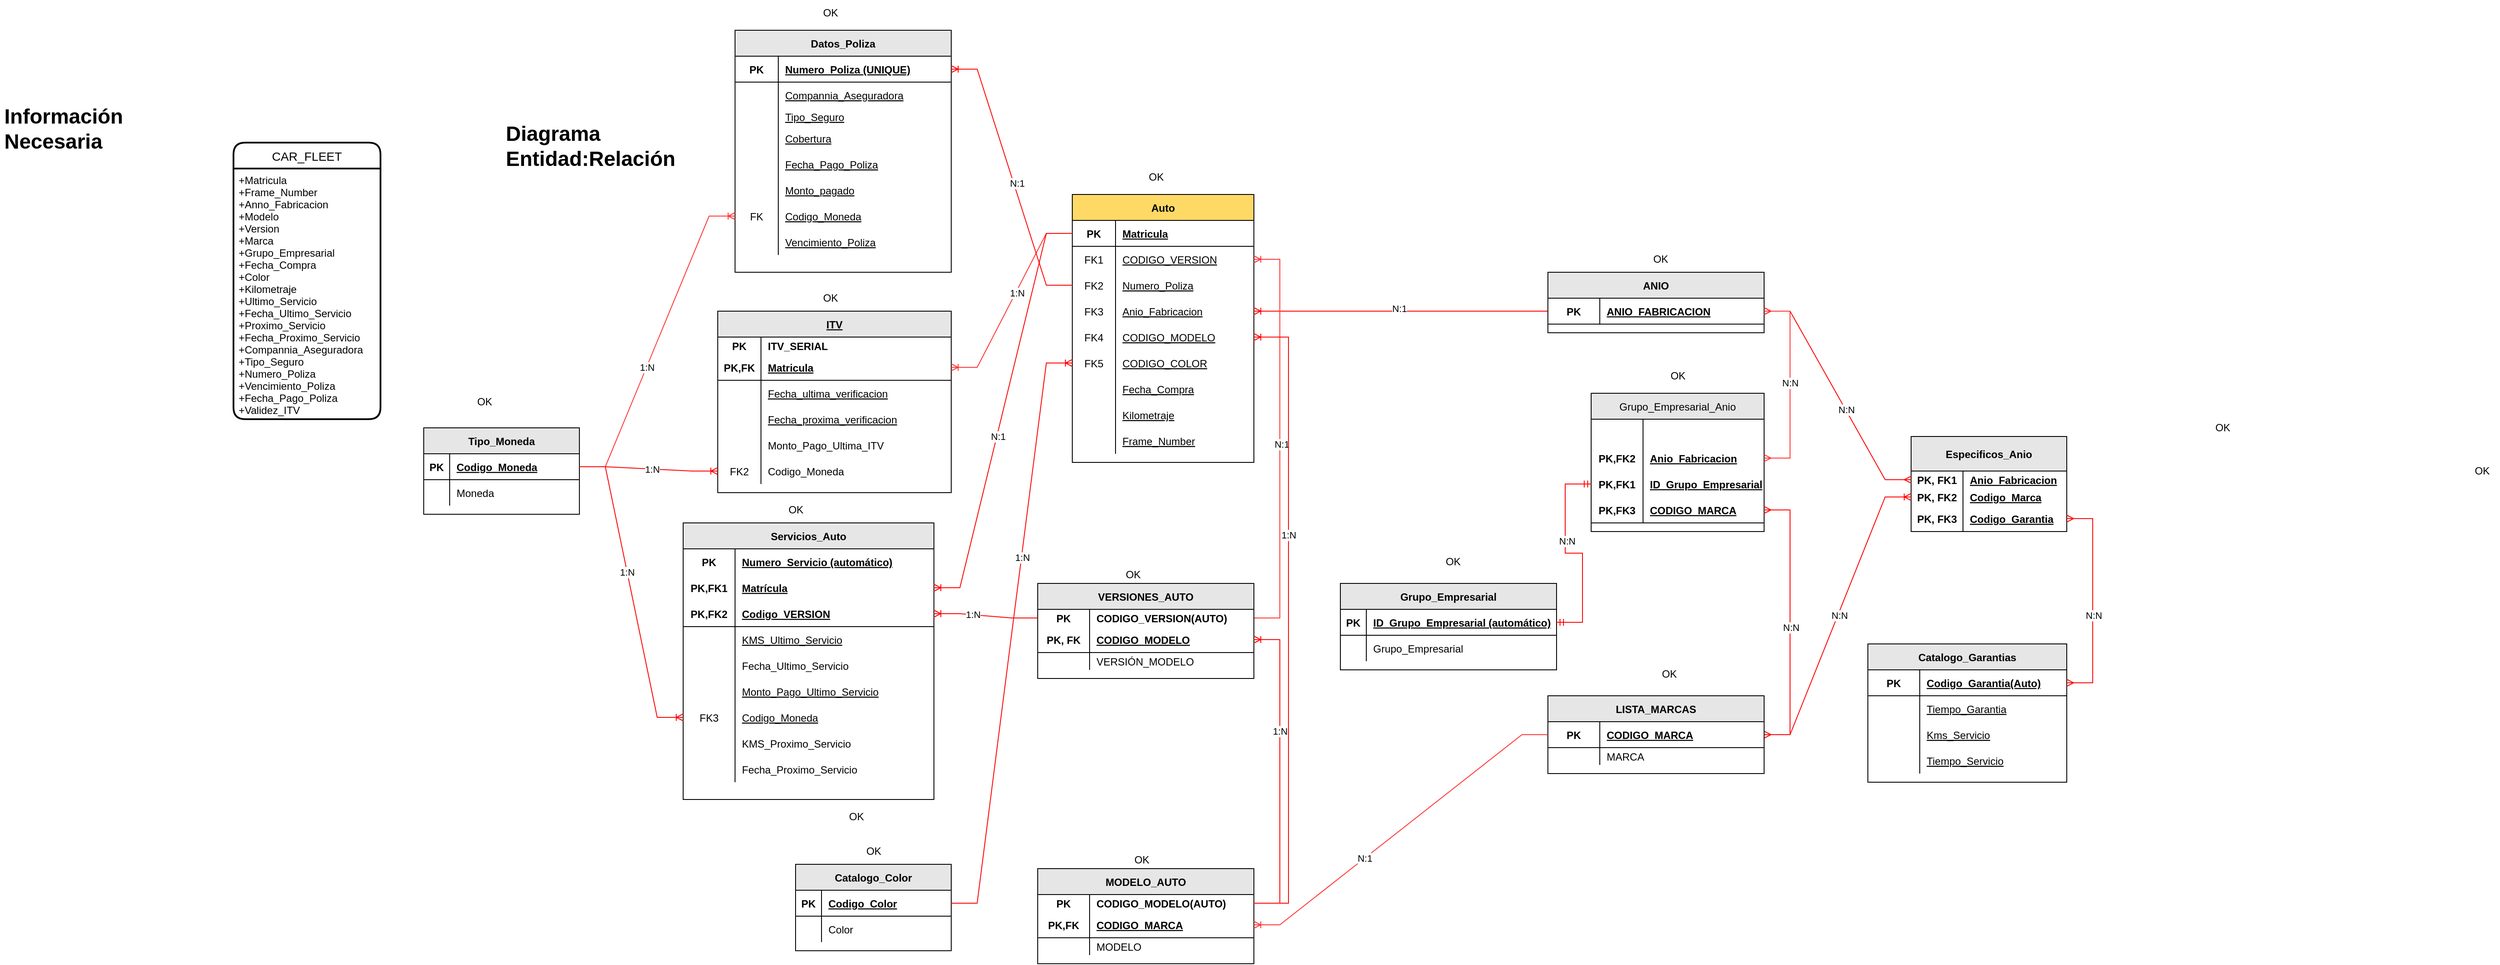 <mxfile version="20.2.8" type="google" pages="2"><diagram id="R2lEEEUBdFMjLlhIrx00" name="Entidad relación Práctica"><mxGraphModel grid="1" page="1" gridSize="10" guides="1" tooltips="1" connect="1" arrows="1" fold="1" pageScale="1" pageWidth="850" pageHeight="1100" math="0" shadow="0" extFonts="Permanent Marker^https://fonts.googleapis.com/css?family=Permanent+Marker"><root><mxCell id="0"/><mxCell id="1" parent="0"/><mxCell id="x2XS3f8npp9XoENprH14-52" value="Auto" style="shape=table;startSize=30;container=1;collapsible=1;childLayout=tableLayout;fixedRows=1;rowLines=0;fontStyle=1;align=center;resizeLast=1;fillColor=#FFD966;" vertex="1" parent="1"><mxGeometry x="540" y="160" width="210" height="310" as="geometry"/></mxCell><mxCell id="x2XS3f8npp9XoENprH14-53" value="" style="shape=tableRow;horizontal=0;startSize=0;swimlaneHead=0;swimlaneBody=0;fillColor=none;collapsible=0;dropTarget=0;points=[[0,0.5],[1,0.5]];portConstraint=eastwest;top=0;left=0;right=0;bottom=1;" vertex="1" parent="x2XS3f8npp9XoENprH14-52"><mxGeometry y="30" width="210" height="30" as="geometry"/></mxCell><mxCell id="x2XS3f8npp9XoENprH14-54" value="PK" style="shape=partialRectangle;connectable=0;fillColor=none;top=0;left=0;bottom=0;right=0;fontStyle=1;overflow=hidden;" vertex="1" parent="x2XS3f8npp9XoENprH14-53"><mxGeometry width="50" height="30" as="geometry"><mxRectangle width="50" height="30" as="alternateBounds"/></mxGeometry></mxCell><mxCell id="x2XS3f8npp9XoENprH14-55" value="Matricula" style="shape=partialRectangle;connectable=0;fillColor=none;top=0;left=0;bottom=0;right=0;align=left;spacingLeft=6;fontStyle=5;overflow=hidden;" vertex="1" parent="x2XS3f8npp9XoENprH14-53"><mxGeometry x="50" width="160" height="30" as="geometry"><mxRectangle width="160" height="30" as="alternateBounds"/></mxGeometry></mxCell><mxCell id="x2XS3f8npp9XoENprH14-56" value="" style="shape=tableRow;horizontal=0;startSize=0;swimlaneHead=0;swimlaneBody=0;fillColor=none;collapsible=0;dropTarget=0;points=[[0,0.5],[1,0.5]];portConstraint=eastwest;top=0;left=0;right=0;bottom=0;" vertex="1" parent="x2XS3f8npp9XoENprH14-52"><mxGeometry y="60" width="210" height="30" as="geometry"/></mxCell><mxCell id="x2XS3f8npp9XoENprH14-57" value="FK1" style="shape=partialRectangle;connectable=0;fillColor=none;top=0;left=0;bottom=0;right=0;editable=1;overflow=hidden;fontStyle=0" vertex="1" parent="x2XS3f8npp9XoENprH14-56"><mxGeometry width="50" height="30" as="geometry"><mxRectangle width="50" height="30" as="alternateBounds"/></mxGeometry></mxCell><mxCell id="x2XS3f8npp9XoENprH14-58" value="CODIGO_VERSION" style="shape=partialRectangle;connectable=0;fillColor=none;top=0;left=0;bottom=0;right=0;align=left;spacingLeft=6;overflow=hidden;fontStyle=4" vertex="1" parent="x2XS3f8npp9XoENprH14-56"><mxGeometry x="50" width="160" height="30" as="geometry"><mxRectangle width="160" height="30" as="alternateBounds"/></mxGeometry></mxCell><mxCell id="x2XS3f8npp9XoENprH14-253" style="shape=tableRow;horizontal=0;startSize=0;swimlaneHead=0;swimlaneBody=0;fillColor=none;collapsible=0;dropTarget=0;points=[[0,0.5],[1,0.5]];portConstraint=eastwest;top=0;left=0;right=0;bottom=0;" vertex="1" parent="x2XS3f8npp9XoENprH14-52"><mxGeometry y="90" width="210" height="30" as="geometry"/></mxCell><mxCell id="x2XS3f8npp9XoENprH14-254" value="FK2" style="shape=partialRectangle;connectable=0;fillColor=none;top=0;left=0;bottom=0;right=0;editable=1;overflow=hidden;fontStyle=0" vertex="1" parent="x2XS3f8npp9XoENprH14-253"><mxGeometry width="50" height="30" as="geometry"><mxRectangle width="50" height="30" as="alternateBounds"/></mxGeometry></mxCell><mxCell id="x2XS3f8npp9XoENprH14-255" value="Numero_Poliza" style="shape=partialRectangle;connectable=0;fillColor=none;top=0;left=0;bottom=0;right=0;align=left;spacingLeft=6;overflow=hidden;fontStyle=4" vertex="1" parent="x2XS3f8npp9XoENprH14-253"><mxGeometry x="50" width="160" height="30" as="geometry"><mxRectangle width="160" height="30" as="alternateBounds"/></mxGeometry></mxCell><mxCell id="x2XS3f8npp9XoENprH14-59" value="" style="shape=tableRow;horizontal=0;startSize=0;swimlaneHead=0;swimlaneBody=0;fillColor=none;collapsible=0;dropTarget=0;points=[[0,0.5],[1,0.5]];portConstraint=eastwest;top=0;left=0;right=0;bottom=0;" vertex="1" parent="x2XS3f8npp9XoENprH14-52"><mxGeometry y="120" width="210" height="30" as="geometry"/></mxCell><mxCell id="x2XS3f8npp9XoENprH14-60" value="FK3" style="shape=partialRectangle;connectable=0;fillColor=none;top=0;left=0;bottom=0;right=0;editable=1;overflow=hidden;fontStyle=0" vertex="1" parent="x2XS3f8npp9XoENprH14-59"><mxGeometry width="50" height="30" as="geometry"><mxRectangle width="50" height="30" as="alternateBounds"/></mxGeometry></mxCell><mxCell id="x2XS3f8npp9XoENprH14-61" value="Anio_Fabricacion" style="shape=partialRectangle;connectable=0;fillColor=none;top=0;left=0;bottom=0;right=0;align=left;spacingLeft=6;overflow=hidden;fontStyle=4" vertex="1" parent="x2XS3f8npp9XoENprH14-59"><mxGeometry x="50" width="160" height="30" as="geometry"><mxRectangle width="160" height="30" as="alternateBounds"/></mxGeometry></mxCell><mxCell id="W5N-ZDuDLrgik1jR_Rd_-174" style="shape=tableRow;horizontal=0;startSize=0;swimlaneHead=0;swimlaneBody=0;fillColor=none;collapsible=0;dropTarget=0;points=[[0,0.5],[1,0.5]];portConstraint=eastwest;top=0;left=0;right=0;bottom=0;" vertex="1" parent="x2XS3f8npp9XoENprH14-52"><mxGeometry y="150" width="210" height="30" as="geometry"/></mxCell><mxCell id="W5N-ZDuDLrgik1jR_Rd_-175" value="FK4" style="shape=partialRectangle;connectable=0;fillColor=none;top=0;left=0;bottom=0;right=0;editable=1;overflow=hidden;fontStyle=0" vertex="1" parent="W5N-ZDuDLrgik1jR_Rd_-174"><mxGeometry width="50" height="30" as="geometry"><mxRectangle width="50" height="30" as="alternateBounds"/></mxGeometry></mxCell><mxCell id="W5N-ZDuDLrgik1jR_Rd_-176" value="CODIGO_MODELO" style="shape=partialRectangle;connectable=0;fillColor=none;top=0;left=0;bottom=0;right=0;align=left;spacingLeft=6;overflow=hidden;fontStyle=4" vertex="1" parent="W5N-ZDuDLrgik1jR_Rd_-174"><mxGeometry x="50" width="160" height="30" as="geometry"><mxRectangle width="160" height="30" as="alternateBounds"/></mxGeometry></mxCell><mxCell id="W5N-ZDuDLrgik1jR_Rd_-180" style="shape=tableRow;horizontal=0;startSize=0;swimlaneHead=0;swimlaneBody=0;fillColor=none;collapsible=0;dropTarget=0;points=[[0,0.5],[1,0.5]];portConstraint=eastwest;top=0;left=0;right=0;bottom=0;" vertex="1" parent="x2XS3f8npp9XoENprH14-52"><mxGeometry y="180" width="210" height="30" as="geometry"/></mxCell><mxCell id="W5N-ZDuDLrgik1jR_Rd_-181" value="FK5" style="shape=partialRectangle;connectable=0;fillColor=none;top=0;left=0;bottom=0;right=0;editable=1;overflow=hidden;fontStyle=0" vertex="1" parent="W5N-ZDuDLrgik1jR_Rd_-180"><mxGeometry width="50" height="30" as="geometry"><mxRectangle width="50" height="30" as="alternateBounds"/></mxGeometry></mxCell><mxCell id="W5N-ZDuDLrgik1jR_Rd_-182" value="CODIGO_COLOR" style="shape=partialRectangle;connectable=0;fillColor=none;top=0;left=0;bottom=0;right=0;align=left;spacingLeft=6;overflow=hidden;fontStyle=4" vertex="1" parent="W5N-ZDuDLrgik1jR_Rd_-180"><mxGeometry x="50" width="160" height="30" as="geometry"><mxRectangle width="160" height="30" as="alternateBounds"/></mxGeometry></mxCell><mxCell id="x2XS3f8npp9XoENprH14-88" style="shape=tableRow;horizontal=0;startSize=0;swimlaneHead=0;swimlaneBody=0;fillColor=none;collapsible=0;dropTarget=0;points=[[0,0.5],[1,0.5]];portConstraint=eastwest;top=0;left=0;right=0;bottom=0;" vertex="1" parent="x2XS3f8npp9XoENprH14-52"><mxGeometry y="210" width="210" height="30" as="geometry"/></mxCell><mxCell id="x2XS3f8npp9XoENprH14-89" style="shape=partialRectangle;connectable=0;fillColor=none;top=0;left=0;bottom=0;right=0;editable=1;overflow=hidden;" vertex="1" parent="x2XS3f8npp9XoENprH14-88"><mxGeometry width="50" height="30" as="geometry"><mxRectangle width="50" height="30" as="alternateBounds"/></mxGeometry></mxCell><mxCell id="x2XS3f8npp9XoENprH14-90" value="Fecha_Compra" style="shape=partialRectangle;connectable=0;fillColor=none;top=0;left=0;bottom=0;right=0;align=left;spacingLeft=6;overflow=hidden;fontStyle=4" vertex="1" parent="x2XS3f8npp9XoENprH14-88"><mxGeometry x="50" width="160" height="30" as="geometry"><mxRectangle width="160" height="30" as="alternateBounds"/></mxGeometry></mxCell><mxCell id="x2XS3f8npp9XoENprH14-82" style="shape=tableRow;horizontal=0;startSize=0;swimlaneHead=0;swimlaneBody=0;fillColor=none;collapsible=0;dropTarget=0;points=[[0,0.5],[1,0.5]];portConstraint=eastwest;top=0;left=0;right=0;bottom=0;" vertex="1" parent="x2XS3f8npp9XoENprH14-52"><mxGeometry y="240" width="210" height="30" as="geometry"/></mxCell><mxCell id="x2XS3f8npp9XoENprH14-83" style="shape=partialRectangle;connectable=0;fillColor=none;top=0;left=0;bottom=0;right=0;editable=1;overflow=hidden;" vertex="1" parent="x2XS3f8npp9XoENprH14-82"><mxGeometry width="50" height="30" as="geometry"><mxRectangle width="50" height="30" as="alternateBounds"/></mxGeometry></mxCell><mxCell id="x2XS3f8npp9XoENprH14-84" value="Kilometraje" style="shape=partialRectangle;connectable=0;fillColor=none;top=0;left=0;bottom=0;right=0;align=left;spacingLeft=6;overflow=hidden;fontStyle=4" vertex="1" parent="x2XS3f8npp9XoENprH14-82"><mxGeometry x="50" width="160" height="30" as="geometry"><mxRectangle width="160" height="30" as="alternateBounds"/></mxGeometry></mxCell><mxCell id="4L8BtX2027Jv-DmVlnV--103" style="shape=tableRow;horizontal=0;startSize=0;swimlaneHead=0;swimlaneBody=0;fillColor=none;collapsible=0;dropTarget=0;points=[[0,0.5],[1,0.5]];portConstraint=eastwest;top=0;left=0;right=0;bottom=0;" vertex="1" parent="x2XS3f8npp9XoENprH14-52"><mxGeometry y="270" width="210" height="30" as="geometry"/></mxCell><mxCell id="4L8BtX2027Jv-DmVlnV--104" style="shape=partialRectangle;connectable=0;fillColor=none;top=0;left=0;bottom=0;right=0;editable=1;overflow=hidden;" vertex="1" parent="4L8BtX2027Jv-DmVlnV--103"><mxGeometry width="50" height="30" as="geometry"><mxRectangle width="50" height="30" as="alternateBounds"/></mxGeometry></mxCell><mxCell id="4L8BtX2027Jv-DmVlnV--105" value="Frame_Number" style="shape=partialRectangle;connectable=0;fillColor=none;top=0;left=0;bottom=0;right=0;align=left;spacingLeft=6;overflow=hidden;fontStyle=4" vertex="1" parent="4L8BtX2027Jv-DmVlnV--103"><mxGeometry x="50" width="160" height="30" as="geometry"><mxRectangle width="160" height="30" as="alternateBounds"/></mxGeometry></mxCell><mxCell id="x2XS3f8npp9XoENprH14-66" value="CAR_FLEET" style="swimlane;childLayout=stackLayout;horizontal=1;startSize=30;horizontalStack=0;rounded=1;fontSize=14;fontStyle=0;strokeWidth=2;resizeParent=0;resizeLast=1;shadow=0;dashed=0;align=center;" vertex="1" parent="1"><mxGeometry x="-430" y="100" width="170" height="320" as="geometry"/></mxCell><mxCell id="x2XS3f8npp9XoENprH14-67" value="+Matricula&#10;+Frame_Number&#10;+Anno_Fabricacion&#10;+Modelo&#10;+Version&#10;+Marca&#10;+Grupo_Empresarial&#10;+Fecha_Compra&#10;+Color&#10;+Kilometraje&#10;+Ultimo_Servicio&#10;+Fecha_Ultimo_Servicio&#10;+Proximo_Servicio&#10;+Fecha_Proximo_Servicio&#10;+Compannia_Aseguradora&#10;+Tipo_Seguro&#10;+Numero_Poliza&#10;+Vencimiento_Poliza&#10;+Fecha_Pago_Poliza&#10;+Validez_ITV&#10;" style="align=left;strokeColor=none;fillColor=none;spacingLeft=4;fontSize=12;verticalAlign=top;resizable=0;rotatable=0;part=1;" vertex="1" parent="x2XS3f8npp9XoENprH14-66"><mxGeometry y="30" width="170" height="290" as="geometry"/></mxCell><mxCell id="x2XS3f8npp9XoENprH14-129" value="Servicios_Auto" style="shape=table;startSize=30;container=1;collapsible=1;childLayout=tableLayout;fixedRows=1;rowLines=0;fontStyle=1;align=center;resizeLast=1;fillColor=#E6E6E6;" vertex="1" parent="1"><mxGeometry x="90" y="540" width="290" height="320" as="geometry"/></mxCell><mxCell id="4L8BtX2027Jv-DmVlnV--66" style="shape=tableRow;horizontal=0;startSize=0;swimlaneHead=0;swimlaneBody=0;fillColor=none;collapsible=0;dropTarget=0;points=[[0,0.5],[1,0.5]];portConstraint=eastwest;top=0;left=0;right=0;bottom=0;" vertex="1" parent="x2XS3f8npp9XoENprH14-129"><mxGeometry y="30" width="290" height="30" as="geometry"/></mxCell><mxCell id="4L8BtX2027Jv-DmVlnV--67" value="PK" style="shape=partialRectangle;connectable=0;fillColor=none;top=0;left=0;bottom=0;right=0;fontStyle=1;overflow=hidden;" vertex="1" parent="4L8BtX2027Jv-DmVlnV--66"><mxGeometry width="60" height="30" as="geometry"><mxRectangle width="60" height="30" as="alternateBounds"/></mxGeometry></mxCell><mxCell id="4L8BtX2027Jv-DmVlnV--68" value="Numero_Servicio (automático)" style="shape=partialRectangle;connectable=0;fillColor=none;top=0;left=0;bottom=0;right=0;align=left;spacingLeft=6;fontStyle=5;overflow=hidden;" vertex="1" parent="4L8BtX2027Jv-DmVlnV--66"><mxGeometry x="60" width="230" height="30" as="geometry"><mxRectangle width="230" height="30" as="alternateBounds"/></mxGeometry></mxCell><mxCell id="x2XS3f8npp9XoENprH14-130" value="" style="shape=tableRow;horizontal=0;startSize=0;swimlaneHead=0;swimlaneBody=0;fillColor=none;collapsible=0;dropTarget=0;points=[[0,0.5],[1,0.5]];portConstraint=eastwest;top=0;left=0;right=0;bottom=0;" vertex="1" parent="x2XS3f8npp9XoENprH14-129"><mxGeometry y="60" width="290" height="30" as="geometry"/></mxCell><mxCell id="x2XS3f8npp9XoENprH14-131" value="PK,FK1" style="shape=partialRectangle;connectable=0;fillColor=none;top=0;left=0;bottom=0;right=0;fontStyle=1;overflow=hidden;" vertex="1" parent="x2XS3f8npp9XoENprH14-130"><mxGeometry width="60" height="30" as="geometry"><mxRectangle width="60" height="30" as="alternateBounds"/></mxGeometry></mxCell><mxCell id="x2XS3f8npp9XoENprH14-132" value="Matrícula" style="shape=partialRectangle;connectable=0;fillColor=none;top=0;left=0;bottom=0;right=0;align=left;spacingLeft=6;fontStyle=5;overflow=hidden;" vertex="1" parent="x2XS3f8npp9XoENprH14-130"><mxGeometry x="60" width="230" height="30" as="geometry"><mxRectangle width="230" height="30" as="alternateBounds"/></mxGeometry></mxCell><mxCell id="x2XS3f8npp9XoENprH14-133" value="" style="shape=tableRow;horizontal=0;startSize=0;swimlaneHead=0;swimlaneBody=0;fillColor=none;collapsible=0;dropTarget=0;points=[[0,0.5],[1,0.5]];portConstraint=eastwest;top=0;left=0;right=0;bottom=1;" vertex="1" parent="x2XS3f8npp9XoENprH14-129"><mxGeometry y="90" width="290" height="30" as="geometry"/></mxCell><mxCell id="x2XS3f8npp9XoENprH14-134" value="PK,FK2" style="shape=partialRectangle;connectable=0;fillColor=none;top=0;left=0;bottom=0;right=0;fontStyle=1;overflow=hidden;" vertex="1" parent="x2XS3f8npp9XoENprH14-133"><mxGeometry width="60" height="30" as="geometry"><mxRectangle width="60" height="30" as="alternateBounds"/></mxGeometry></mxCell><mxCell id="x2XS3f8npp9XoENprH14-135" value="Codigo_VERSION" style="shape=partialRectangle;connectable=0;fillColor=none;top=0;left=0;bottom=0;right=0;align=left;spacingLeft=6;fontStyle=5;overflow=hidden;" vertex="1" parent="x2XS3f8npp9XoENprH14-133"><mxGeometry x="60" width="230" height="30" as="geometry"><mxRectangle width="230" height="30" as="alternateBounds"/></mxGeometry></mxCell><mxCell id="x2XS3f8npp9XoENprH14-136" value="" style="shape=tableRow;horizontal=0;startSize=0;swimlaneHead=0;swimlaneBody=0;fillColor=none;collapsible=0;dropTarget=0;points=[[0,0.5],[1,0.5]];portConstraint=eastwest;top=0;left=0;right=0;bottom=0;" vertex="1" parent="x2XS3f8npp9XoENprH14-129"><mxGeometry y="120" width="290" height="30" as="geometry"/></mxCell><mxCell id="x2XS3f8npp9XoENprH14-137" value="" style="shape=partialRectangle;connectable=0;fillColor=none;top=0;left=0;bottom=0;right=0;editable=1;overflow=hidden;" vertex="1" parent="x2XS3f8npp9XoENprH14-136"><mxGeometry width="60" height="30" as="geometry"><mxRectangle width="60" height="30" as="alternateBounds"/></mxGeometry></mxCell><mxCell id="x2XS3f8npp9XoENprH14-138" value="KMS_Ultimo_Servicio" style="shape=partialRectangle;connectable=0;fillColor=none;top=0;left=0;bottom=0;right=0;align=left;spacingLeft=6;overflow=hidden;fontStyle=4" vertex="1" parent="x2XS3f8npp9XoENprH14-136"><mxGeometry x="60" width="230" height="30" as="geometry"><mxRectangle width="230" height="30" as="alternateBounds"/></mxGeometry></mxCell><mxCell id="x2XS3f8npp9XoENprH14-139" value="" style="shape=tableRow;horizontal=0;startSize=0;swimlaneHead=0;swimlaneBody=0;fillColor=none;collapsible=0;dropTarget=0;points=[[0,0.5],[1,0.5]];portConstraint=eastwest;top=0;left=0;right=0;bottom=0;" vertex="1" parent="x2XS3f8npp9XoENprH14-129"><mxGeometry y="150" width="290" height="30" as="geometry"/></mxCell><mxCell id="x2XS3f8npp9XoENprH14-140" value="" style="shape=partialRectangle;connectable=0;fillColor=none;top=0;left=0;bottom=0;right=0;editable=1;overflow=hidden;" vertex="1" parent="x2XS3f8npp9XoENprH14-139"><mxGeometry width="60" height="30" as="geometry"><mxRectangle width="60" height="30" as="alternateBounds"/></mxGeometry></mxCell><mxCell id="x2XS3f8npp9XoENprH14-141" value="Fecha_Ultimo_Servicio" style="shape=partialRectangle;connectable=0;fillColor=none;top=0;left=0;bottom=0;right=0;align=left;spacingLeft=6;overflow=hidden;" vertex="1" parent="x2XS3f8npp9XoENprH14-139"><mxGeometry x="60" width="230" height="30" as="geometry"><mxRectangle width="230" height="30" as="alternateBounds"/></mxGeometry></mxCell><mxCell id="4L8BtX2027Jv-DmVlnV--14" style="shape=tableRow;horizontal=0;startSize=0;swimlaneHead=0;swimlaneBody=0;fillColor=none;collapsible=0;dropTarget=0;points=[[0,0.5],[1,0.5]];portConstraint=eastwest;top=0;left=0;right=0;bottom=0;" vertex="1" parent="x2XS3f8npp9XoENprH14-129"><mxGeometry y="180" width="290" height="30" as="geometry"/></mxCell><mxCell id="4L8BtX2027Jv-DmVlnV--15" style="shape=partialRectangle;connectable=0;fillColor=none;top=0;left=0;bottom=0;right=0;editable=1;overflow=hidden;" vertex="1" parent="4L8BtX2027Jv-DmVlnV--14"><mxGeometry width="60" height="30" as="geometry"><mxRectangle width="60" height="30" as="alternateBounds"/></mxGeometry></mxCell><mxCell id="4L8BtX2027Jv-DmVlnV--16" value="Monto_Pago_Ultimo_Servicio" style="shape=partialRectangle;connectable=0;fillColor=none;top=0;left=0;bottom=0;right=0;align=left;spacingLeft=6;overflow=hidden;fontStyle=4" vertex="1" parent="4L8BtX2027Jv-DmVlnV--14"><mxGeometry x="60" width="230" height="30" as="geometry"><mxRectangle width="230" height="30" as="alternateBounds"/></mxGeometry></mxCell><mxCell id="4L8BtX2027Jv-DmVlnV--17" style="shape=tableRow;horizontal=0;startSize=0;swimlaneHead=0;swimlaneBody=0;fillColor=none;collapsible=0;dropTarget=0;points=[[0,0.5],[1,0.5]];portConstraint=eastwest;top=0;left=0;right=0;bottom=0;" vertex="1" parent="x2XS3f8npp9XoENprH14-129"><mxGeometry y="210" width="290" height="30" as="geometry"/></mxCell><mxCell id="4L8BtX2027Jv-DmVlnV--18" value="FK3" style="shape=partialRectangle;connectable=0;fillColor=none;top=0;left=0;bottom=0;right=0;editable=1;overflow=hidden;" vertex="1" parent="4L8BtX2027Jv-DmVlnV--17"><mxGeometry width="60" height="30" as="geometry"><mxRectangle width="60" height="30" as="alternateBounds"/></mxGeometry></mxCell><mxCell id="4L8BtX2027Jv-DmVlnV--19" value="Codigo_Moneda" style="shape=partialRectangle;connectable=0;fillColor=none;top=0;left=0;bottom=0;right=0;align=left;spacingLeft=6;overflow=hidden;fontStyle=4" vertex="1" parent="4L8BtX2027Jv-DmVlnV--17"><mxGeometry x="60" width="230" height="30" as="geometry"><mxRectangle width="230" height="30" as="alternateBounds"/></mxGeometry></mxCell><mxCell id="4L8BtX2027Jv-DmVlnV--51" style="shape=tableRow;horizontal=0;startSize=0;swimlaneHead=0;swimlaneBody=0;fillColor=none;collapsible=0;dropTarget=0;points=[[0,0.5],[1,0.5]];portConstraint=eastwest;top=0;left=0;right=0;bottom=0;" vertex="1" parent="x2XS3f8npp9XoENprH14-129"><mxGeometry y="240" width="290" height="30" as="geometry"/></mxCell><mxCell id="4L8BtX2027Jv-DmVlnV--52" style="shape=partialRectangle;connectable=0;fillColor=none;top=0;left=0;bottom=0;right=0;editable=1;overflow=hidden;" vertex="1" parent="4L8BtX2027Jv-DmVlnV--51"><mxGeometry width="60" height="30" as="geometry"><mxRectangle width="60" height="30" as="alternateBounds"/></mxGeometry></mxCell><mxCell id="4L8BtX2027Jv-DmVlnV--53" value="KMS_Proximo_Servicio" style="shape=partialRectangle;connectable=0;fillColor=none;top=0;left=0;bottom=0;right=0;align=left;spacingLeft=6;overflow=hidden;" vertex="1" parent="4L8BtX2027Jv-DmVlnV--51"><mxGeometry x="60" width="230" height="30" as="geometry"><mxRectangle width="230" height="30" as="alternateBounds"/></mxGeometry></mxCell><mxCell id="x2XS3f8npp9XoENprH14-151" style="shape=tableRow;horizontal=0;startSize=0;swimlaneHead=0;swimlaneBody=0;fillColor=none;collapsible=0;dropTarget=0;points=[[0,0.5],[1,0.5]];portConstraint=eastwest;top=0;left=0;right=0;bottom=0;" vertex="1" parent="x2XS3f8npp9XoENprH14-129"><mxGeometry y="270" width="290" height="30" as="geometry"/></mxCell><mxCell id="x2XS3f8npp9XoENprH14-152" style="shape=partialRectangle;connectable=0;fillColor=none;top=0;left=0;bottom=0;right=0;editable=1;overflow=hidden;" vertex="1" parent="x2XS3f8npp9XoENprH14-151"><mxGeometry width="60" height="30" as="geometry"><mxRectangle width="60" height="30" as="alternateBounds"/></mxGeometry></mxCell><mxCell id="x2XS3f8npp9XoENprH14-153" value="Fecha_Proximo_Servicio" style="shape=partialRectangle;connectable=0;fillColor=none;top=0;left=0;bottom=0;right=0;align=left;spacingLeft=6;overflow=hidden;" vertex="1" parent="x2XS3f8npp9XoENprH14-151"><mxGeometry x="60" width="230" height="30" as="geometry"><mxRectangle width="230" height="30" as="alternateBounds"/></mxGeometry></mxCell><mxCell id="x2XS3f8npp9XoENprH14-170" value="ITV" style="shape=table;startSize=30;container=1;collapsible=1;childLayout=tableLayout;fixedRows=1;rowLines=0;fontStyle=5;align=center;resizeLast=1;fillColor=#E6E6E6;" vertex="1" parent="1"><mxGeometry x="130" y="295" width="270" height="210" as="geometry"/></mxCell><mxCell id="W5N-ZDuDLrgik1jR_Rd_-38" style="shape=tableRow;horizontal=0;startSize=0;swimlaneHead=0;swimlaneBody=0;fillColor=none;collapsible=0;dropTarget=0;points=[[0,0.5],[1,0.5]];portConstraint=eastwest;top=0;left=0;right=0;bottom=0;" vertex="1" parent="x2XS3f8npp9XoENprH14-170"><mxGeometry y="30" width="270" height="20" as="geometry"/></mxCell><mxCell id="W5N-ZDuDLrgik1jR_Rd_-39" value="PK" style="shape=partialRectangle;connectable=0;fillColor=none;top=0;left=0;bottom=0;right=0;editable=1;overflow=hidden;fontStyle=1" vertex="1" parent="W5N-ZDuDLrgik1jR_Rd_-38"><mxGeometry width="50" height="20" as="geometry"><mxRectangle width="50" height="20" as="alternateBounds"/></mxGeometry></mxCell><mxCell id="W5N-ZDuDLrgik1jR_Rd_-40" value="ITV_SERIAL" style="shape=partialRectangle;connectable=0;fillColor=none;top=0;left=0;bottom=0;right=0;align=left;spacingLeft=6;overflow=hidden;fontStyle=1" vertex="1" parent="W5N-ZDuDLrgik1jR_Rd_-38"><mxGeometry x="50" width="220" height="20" as="geometry"><mxRectangle width="220" height="20" as="alternateBounds"/></mxGeometry></mxCell><mxCell id="x2XS3f8npp9XoENprH14-171" value="" style="shape=tableRow;horizontal=0;startSize=0;swimlaneHead=0;swimlaneBody=0;fillColor=none;collapsible=0;dropTarget=0;points=[[0,0.5],[1,0.5]];portConstraint=eastwest;top=0;left=0;right=0;bottom=1;" vertex="1" parent="x2XS3f8npp9XoENprH14-170"><mxGeometry y="50" width="270" height="30" as="geometry"/></mxCell><mxCell id="x2XS3f8npp9XoENprH14-172" value="PK,FK" style="shape=partialRectangle;connectable=0;fillColor=none;top=0;left=0;bottom=0;right=0;fontStyle=1;overflow=hidden;" vertex="1" parent="x2XS3f8npp9XoENprH14-171"><mxGeometry width="50" height="30" as="geometry"><mxRectangle width="50" height="30" as="alternateBounds"/></mxGeometry></mxCell><mxCell id="x2XS3f8npp9XoENprH14-173" value="Matricula" style="shape=partialRectangle;connectable=0;fillColor=none;top=0;left=0;bottom=0;right=0;align=left;spacingLeft=6;fontStyle=5;overflow=hidden;" vertex="1" parent="x2XS3f8npp9XoENprH14-171"><mxGeometry x="50" width="220" height="30" as="geometry"><mxRectangle width="220" height="30" as="alternateBounds"/></mxGeometry></mxCell><mxCell id="x2XS3f8npp9XoENprH14-174" value="" style="shape=tableRow;horizontal=0;startSize=0;swimlaneHead=0;swimlaneBody=0;fillColor=none;collapsible=0;dropTarget=0;points=[[0,0.5],[1,0.5]];portConstraint=eastwest;top=0;left=0;right=0;bottom=0;" vertex="1" parent="x2XS3f8npp9XoENprH14-170"><mxGeometry y="80" width="270" height="30" as="geometry"/></mxCell><mxCell id="x2XS3f8npp9XoENprH14-175" value="" style="shape=partialRectangle;connectable=0;fillColor=none;top=0;left=0;bottom=0;right=0;editable=1;overflow=hidden;" vertex="1" parent="x2XS3f8npp9XoENprH14-174"><mxGeometry width="50" height="30" as="geometry"><mxRectangle width="50" height="30" as="alternateBounds"/></mxGeometry></mxCell><mxCell id="x2XS3f8npp9XoENprH14-176" value="Fecha_ultima_verificacion" style="shape=partialRectangle;connectable=0;fillColor=none;top=0;left=0;bottom=0;right=0;align=left;spacingLeft=6;overflow=hidden;fontStyle=4" vertex="1" parent="x2XS3f8npp9XoENprH14-174"><mxGeometry x="50" width="220" height="30" as="geometry"><mxRectangle width="220" height="30" as="alternateBounds"/></mxGeometry></mxCell><mxCell id="x2XS3f8npp9XoENprH14-177" value="" style="shape=tableRow;horizontal=0;startSize=0;swimlaneHead=0;swimlaneBody=0;fillColor=none;collapsible=0;dropTarget=0;points=[[0,0.5],[1,0.5]];portConstraint=eastwest;top=0;left=0;right=0;bottom=0;" vertex="1" parent="x2XS3f8npp9XoENprH14-170"><mxGeometry y="110" width="270" height="30" as="geometry"/></mxCell><mxCell id="x2XS3f8npp9XoENprH14-178" value="" style="shape=partialRectangle;connectable=0;fillColor=none;top=0;left=0;bottom=0;right=0;editable=1;overflow=hidden;" vertex="1" parent="x2XS3f8npp9XoENprH14-177"><mxGeometry width="50" height="30" as="geometry"><mxRectangle width="50" height="30" as="alternateBounds"/></mxGeometry></mxCell><mxCell id="x2XS3f8npp9XoENprH14-179" value="Fecha_proxima_verificacion" style="shape=partialRectangle;connectable=0;fillColor=none;top=0;left=0;bottom=0;right=0;align=left;spacingLeft=6;overflow=hidden;fontStyle=4" vertex="1" parent="x2XS3f8npp9XoENprH14-177"><mxGeometry x="50" width="220" height="30" as="geometry"><mxRectangle width="220" height="30" as="alternateBounds"/></mxGeometry></mxCell><mxCell id="4L8BtX2027Jv-DmVlnV--20" style="shape=tableRow;horizontal=0;startSize=0;swimlaneHead=0;swimlaneBody=0;fillColor=none;collapsible=0;dropTarget=0;points=[[0,0.5],[1,0.5]];portConstraint=eastwest;top=0;left=0;right=0;bottom=0;" vertex="1" parent="x2XS3f8npp9XoENprH14-170"><mxGeometry y="140" width="270" height="30" as="geometry"/></mxCell><mxCell id="4L8BtX2027Jv-DmVlnV--21" style="shape=partialRectangle;connectable=0;fillColor=none;top=0;left=0;bottom=0;right=0;editable=1;overflow=hidden;" vertex="1" parent="4L8BtX2027Jv-DmVlnV--20"><mxGeometry width="50" height="30" as="geometry"><mxRectangle width="50" height="30" as="alternateBounds"/></mxGeometry></mxCell><mxCell id="4L8BtX2027Jv-DmVlnV--22" value="Monto_Pago_Ultima_ITV" style="shape=partialRectangle;connectable=0;fillColor=none;top=0;left=0;bottom=0;right=0;align=left;spacingLeft=6;overflow=hidden;" vertex="1" parent="4L8BtX2027Jv-DmVlnV--20"><mxGeometry x="50" width="220" height="30" as="geometry"><mxRectangle width="220" height="30" as="alternateBounds"/></mxGeometry></mxCell><mxCell id="W5N-ZDuDLrgik1jR_Rd_-58" style="shape=tableRow;horizontal=0;startSize=0;swimlaneHead=0;swimlaneBody=0;fillColor=none;collapsible=0;dropTarget=0;points=[[0,0.5],[1,0.5]];portConstraint=eastwest;top=0;left=0;right=0;bottom=0;" vertex="1" parent="x2XS3f8npp9XoENprH14-170"><mxGeometry y="170" width="270" height="30" as="geometry"/></mxCell><mxCell id="W5N-ZDuDLrgik1jR_Rd_-59" value="FK2" style="shape=partialRectangle;connectable=0;fillColor=none;top=0;left=0;bottom=0;right=0;editable=1;overflow=hidden;" vertex="1" parent="W5N-ZDuDLrgik1jR_Rd_-58"><mxGeometry width="50" height="30" as="geometry"><mxRectangle width="50" height="30" as="alternateBounds"/></mxGeometry></mxCell><mxCell id="W5N-ZDuDLrgik1jR_Rd_-60" value="Codigo_Moneda" style="shape=partialRectangle;connectable=0;fillColor=none;top=0;left=0;bottom=0;right=0;align=left;spacingLeft=6;overflow=hidden;" vertex="1" parent="W5N-ZDuDLrgik1jR_Rd_-58"><mxGeometry x="50" width="220" height="30" as="geometry"><mxRectangle width="220" height="30" as="alternateBounds"/></mxGeometry></mxCell><mxCell id="x2XS3f8npp9XoENprH14-205" value="Especificos_Anio" style="shape=table;startSize=40;container=1;collapsible=1;childLayout=tableLayout;fixedRows=1;rowLines=0;fontStyle=1;align=center;resizeLast=1;fillColor=#E6E6E6;" vertex="1" parent="1"><mxGeometry x="1510" y="440" width="180" height="110" as="geometry"/></mxCell><mxCell id="x2XS3f8npp9XoENprH14-209" value="" style="shape=tableRow;horizontal=0;startSize=0;swimlaneHead=0;swimlaneBody=0;fillColor=none;collapsible=0;dropTarget=0;points=[[0,0.5],[1,0.5]];portConstraint=eastwest;top=0;left=0;right=0;bottom=0;" vertex="1" parent="x2XS3f8npp9XoENprH14-205"><mxGeometry y="40" width="180" height="20" as="geometry"/></mxCell><mxCell id="x2XS3f8npp9XoENprH14-210" value="PK, FK1" style="shape=partialRectangle;connectable=0;fillColor=none;top=0;left=0;bottom=0;right=0;fontStyle=1;overflow=hidden;" vertex="1" parent="x2XS3f8npp9XoENprH14-209"><mxGeometry width="60" height="20" as="geometry"><mxRectangle width="60" height="20" as="alternateBounds"/></mxGeometry></mxCell><mxCell id="x2XS3f8npp9XoENprH14-211" value="Anio_Fabricacion" style="shape=partialRectangle;connectable=0;fillColor=none;top=0;left=0;bottom=0;right=0;align=left;spacingLeft=6;fontStyle=5;overflow=hidden;" vertex="1" parent="x2XS3f8npp9XoENprH14-209"><mxGeometry x="60" width="120" height="20" as="geometry"><mxRectangle width="120" height="20" as="alternateBounds"/></mxGeometry></mxCell><mxCell id="W5N-ZDuDLrgik1jR_Rd_-141" style="shape=tableRow;horizontal=0;startSize=0;swimlaneHead=0;swimlaneBody=0;fillColor=none;collapsible=0;dropTarget=0;points=[[0,0.5],[1,0.5]];portConstraint=eastwest;top=0;left=0;right=0;bottom=0;" vertex="1" parent="x2XS3f8npp9XoENprH14-205"><mxGeometry y="60" width="180" height="20" as="geometry"/></mxCell><mxCell id="W5N-ZDuDLrgik1jR_Rd_-142" value="PK, FK2" style="shape=partialRectangle;connectable=0;fillColor=none;top=0;left=0;bottom=0;right=0;fontStyle=1;overflow=hidden;" vertex="1" parent="W5N-ZDuDLrgik1jR_Rd_-141"><mxGeometry width="60" height="20" as="geometry"><mxRectangle width="60" height="20" as="alternateBounds"/></mxGeometry></mxCell><mxCell id="W5N-ZDuDLrgik1jR_Rd_-143" value="Codigo_Marca" style="shape=partialRectangle;connectable=0;fillColor=none;top=0;left=0;bottom=0;right=0;align=left;spacingLeft=6;fontStyle=5;overflow=hidden;" vertex="1" parent="W5N-ZDuDLrgik1jR_Rd_-141"><mxGeometry x="60" width="120" height="20" as="geometry"><mxRectangle width="120" height="20" as="alternateBounds"/></mxGeometry></mxCell><mxCell id="4L8BtX2027Jv-DmVlnV--28" style="shape=tableRow;horizontal=0;startSize=0;swimlaneHead=0;swimlaneBody=0;fillColor=none;collapsible=0;dropTarget=0;points=[[0,0.5],[1,0.5]];portConstraint=eastwest;top=0;left=0;right=0;bottom=1;" vertex="1" parent="x2XS3f8npp9XoENprH14-205"><mxGeometry y="80" width="180" height="30" as="geometry"/></mxCell><mxCell id="4L8BtX2027Jv-DmVlnV--29" value="PK, FK3" style="shape=partialRectangle;connectable=0;fillColor=none;top=0;left=0;bottom=0;right=0;fontStyle=1;overflow=hidden;" vertex="1" parent="4L8BtX2027Jv-DmVlnV--28"><mxGeometry width="60" height="30" as="geometry"><mxRectangle width="60" height="30" as="alternateBounds"/></mxGeometry></mxCell><mxCell id="4L8BtX2027Jv-DmVlnV--30" value="Codigo_Garantia" style="shape=partialRectangle;connectable=0;fillColor=none;top=0;left=0;bottom=0;right=0;align=left;spacingLeft=6;fontStyle=5;overflow=hidden;" vertex="1" parent="4L8BtX2027Jv-DmVlnV--28"><mxGeometry x="60" width="120" height="30" as="geometry"><mxRectangle width="120" height="30" as="alternateBounds"/></mxGeometry></mxCell><mxCell id="x2XS3f8npp9XoENprH14-231" value="Datos_Poliza" style="shape=table;startSize=30;container=1;collapsible=1;childLayout=tableLayout;fixedRows=1;rowLines=0;fontStyle=1;align=center;resizeLast=1;fillColor=#E6E6E6;" vertex="1" parent="1"><mxGeometry x="150" y="-30" width="250" height="280" as="geometry"/></mxCell><mxCell id="x2XS3f8npp9XoENprH14-232" value="" style="shape=tableRow;horizontal=0;startSize=0;swimlaneHead=0;swimlaneBody=0;fillColor=none;collapsible=0;dropTarget=0;points=[[0,0.5],[1,0.5]];portConstraint=eastwest;top=0;left=0;right=0;bottom=1;" vertex="1" parent="x2XS3f8npp9XoENprH14-231"><mxGeometry y="30" width="250" height="30" as="geometry"/></mxCell><mxCell id="x2XS3f8npp9XoENprH14-233" value="PK" style="shape=partialRectangle;connectable=0;fillColor=none;top=0;left=0;bottom=0;right=0;fontStyle=1;overflow=hidden;" vertex="1" parent="x2XS3f8npp9XoENprH14-232"><mxGeometry width="50" height="30" as="geometry"><mxRectangle width="50" height="30" as="alternateBounds"/></mxGeometry></mxCell><mxCell id="x2XS3f8npp9XoENprH14-234" value="Numero_Poliza (UNIQUE)" style="shape=partialRectangle;connectable=0;fillColor=none;top=0;left=0;bottom=0;right=0;align=left;spacingLeft=6;fontStyle=5;overflow=hidden;" vertex="1" parent="x2XS3f8npp9XoENprH14-232"><mxGeometry x="50" width="200" height="30" as="geometry"><mxRectangle width="200" height="30" as="alternateBounds"/></mxGeometry></mxCell><mxCell id="x2XS3f8npp9XoENprH14-235" value="" style="shape=tableRow;horizontal=0;startSize=0;swimlaneHead=0;swimlaneBody=0;fillColor=none;collapsible=0;dropTarget=0;points=[[0,0.5],[1,0.5]];portConstraint=eastwest;top=0;left=0;right=0;bottom=0;" vertex="1" parent="x2XS3f8npp9XoENprH14-231"><mxGeometry y="60" width="250" height="30" as="geometry"/></mxCell><mxCell id="x2XS3f8npp9XoENprH14-236" value="" style="shape=partialRectangle;connectable=0;fillColor=none;top=0;left=0;bottom=0;right=0;editable=1;overflow=hidden;" vertex="1" parent="x2XS3f8npp9XoENprH14-235"><mxGeometry width="50" height="30" as="geometry"><mxRectangle width="50" height="30" as="alternateBounds"/></mxGeometry></mxCell><mxCell id="x2XS3f8npp9XoENprH14-237" value="Compannia_Aseguradora" style="shape=partialRectangle;connectable=0;fillColor=none;top=0;left=0;bottom=0;right=0;align=left;spacingLeft=6;overflow=hidden;fontStyle=4" vertex="1" parent="x2XS3f8npp9XoENprH14-235"><mxGeometry x="50" width="200" height="30" as="geometry"><mxRectangle width="200" height="30" as="alternateBounds"/></mxGeometry></mxCell><mxCell id="x2XS3f8npp9XoENprH14-238" value="" style="shape=tableRow;horizontal=0;startSize=0;swimlaneHead=0;swimlaneBody=0;fillColor=none;collapsible=0;dropTarget=0;points=[[0,0.5],[1,0.5]];portConstraint=eastwest;top=0;left=0;right=0;bottom=0;" vertex="1" parent="x2XS3f8npp9XoENprH14-231"><mxGeometry y="90" width="250" height="20" as="geometry"/></mxCell><mxCell id="x2XS3f8npp9XoENprH14-239" value="" style="shape=partialRectangle;connectable=0;fillColor=none;top=0;left=0;bottom=0;right=0;editable=1;overflow=hidden;" vertex="1" parent="x2XS3f8npp9XoENprH14-238"><mxGeometry width="50" height="20" as="geometry"><mxRectangle width="50" height="20" as="alternateBounds"/></mxGeometry></mxCell><mxCell id="x2XS3f8npp9XoENprH14-240" value="Tipo_Seguro" style="shape=partialRectangle;connectable=0;fillColor=none;top=0;left=0;bottom=0;right=0;align=left;spacingLeft=6;overflow=hidden;fontStyle=4" vertex="1" parent="x2XS3f8npp9XoENprH14-238"><mxGeometry x="50" width="200" height="20" as="geometry"><mxRectangle width="200" height="20" as="alternateBounds"/></mxGeometry></mxCell><mxCell id="x2XS3f8npp9XoENprH14-241" value="" style="shape=tableRow;horizontal=0;startSize=0;swimlaneHead=0;swimlaneBody=0;fillColor=none;collapsible=0;dropTarget=0;points=[[0,0.5],[1,0.5]];portConstraint=eastwest;top=0;left=0;right=0;bottom=0;" vertex="1" parent="x2XS3f8npp9XoENprH14-231"><mxGeometry y="110" width="250" height="30" as="geometry"/></mxCell><mxCell id="x2XS3f8npp9XoENprH14-242" value="" style="shape=partialRectangle;connectable=0;fillColor=none;top=0;left=0;bottom=0;right=0;editable=1;overflow=hidden;" vertex="1" parent="x2XS3f8npp9XoENprH14-241"><mxGeometry width="50" height="30" as="geometry"><mxRectangle width="50" height="30" as="alternateBounds"/></mxGeometry></mxCell><mxCell id="x2XS3f8npp9XoENprH14-243" value="Cobertura" style="shape=partialRectangle;connectable=0;fillColor=none;top=0;left=0;bottom=0;right=0;align=left;spacingLeft=6;overflow=hidden;fontStyle=4" vertex="1" parent="x2XS3f8npp9XoENprH14-241"><mxGeometry x="50" width="200" height="30" as="geometry"><mxRectangle width="200" height="30" as="alternateBounds"/></mxGeometry></mxCell><mxCell id="x2XS3f8npp9XoENprH14-250" style="shape=tableRow;horizontal=0;startSize=0;swimlaneHead=0;swimlaneBody=0;fillColor=none;collapsible=0;dropTarget=0;points=[[0,0.5],[1,0.5]];portConstraint=eastwest;top=0;left=0;right=0;bottom=0;" vertex="1" parent="x2XS3f8npp9XoENprH14-231"><mxGeometry y="140" width="250" height="30" as="geometry"/></mxCell><mxCell id="x2XS3f8npp9XoENprH14-251" style="shape=partialRectangle;connectable=0;fillColor=none;top=0;left=0;bottom=0;right=0;editable=1;overflow=hidden;" vertex="1" parent="x2XS3f8npp9XoENprH14-250"><mxGeometry width="50" height="30" as="geometry"><mxRectangle width="50" height="30" as="alternateBounds"/></mxGeometry></mxCell><mxCell id="x2XS3f8npp9XoENprH14-252" value="Fecha_Pago_Poliza" style="shape=partialRectangle;connectable=0;fillColor=none;top=0;left=0;bottom=0;right=0;align=left;spacingLeft=6;overflow=hidden;fontStyle=4" vertex="1" parent="x2XS3f8npp9XoENprH14-250"><mxGeometry x="50" width="200" height="30" as="geometry"><mxRectangle width="200" height="30" as="alternateBounds"/></mxGeometry></mxCell><mxCell id="W5N-ZDuDLrgik1jR_Rd_-48" style="shape=tableRow;horizontal=0;startSize=0;swimlaneHead=0;swimlaneBody=0;fillColor=none;collapsible=0;dropTarget=0;points=[[0,0.5],[1,0.5]];portConstraint=eastwest;top=0;left=0;right=0;bottom=0;" vertex="1" parent="x2XS3f8npp9XoENprH14-231"><mxGeometry y="170" width="250" height="30" as="geometry"/></mxCell><mxCell id="W5N-ZDuDLrgik1jR_Rd_-49" style="shape=partialRectangle;connectable=0;fillColor=none;top=0;left=0;bottom=0;right=0;editable=1;overflow=hidden;" vertex="1" parent="W5N-ZDuDLrgik1jR_Rd_-48"><mxGeometry width="50" height="30" as="geometry"><mxRectangle width="50" height="30" as="alternateBounds"/></mxGeometry></mxCell><mxCell id="W5N-ZDuDLrgik1jR_Rd_-50" value="Monto_pagado" style="shape=partialRectangle;connectable=0;fillColor=none;top=0;left=0;bottom=0;right=0;align=left;spacingLeft=6;overflow=hidden;fontStyle=4" vertex="1" parent="W5N-ZDuDLrgik1jR_Rd_-48"><mxGeometry x="50" width="200" height="30" as="geometry"><mxRectangle width="200" height="30" as="alternateBounds"/></mxGeometry></mxCell><mxCell id="W5N-ZDuDLrgik1jR_Rd_-51" style="shape=tableRow;horizontal=0;startSize=0;swimlaneHead=0;swimlaneBody=0;fillColor=none;collapsible=0;dropTarget=0;points=[[0,0.5],[1,0.5]];portConstraint=eastwest;top=0;left=0;right=0;bottom=0;" vertex="1" parent="x2XS3f8npp9XoENprH14-231"><mxGeometry y="200" width="250" height="30" as="geometry"/></mxCell><mxCell id="W5N-ZDuDLrgik1jR_Rd_-52" value="FK" style="shape=partialRectangle;connectable=0;fillColor=none;top=0;left=0;bottom=0;right=0;editable=1;overflow=hidden;" vertex="1" parent="W5N-ZDuDLrgik1jR_Rd_-51"><mxGeometry width="50" height="30" as="geometry"><mxRectangle width="50" height="30" as="alternateBounds"/></mxGeometry></mxCell><mxCell id="W5N-ZDuDLrgik1jR_Rd_-53" value="Codigo_Moneda" style="shape=partialRectangle;connectable=0;fillColor=none;top=0;left=0;bottom=0;right=0;align=left;spacingLeft=6;overflow=hidden;fontStyle=4" vertex="1" parent="W5N-ZDuDLrgik1jR_Rd_-51"><mxGeometry x="50" width="200" height="30" as="geometry"><mxRectangle width="200" height="30" as="alternateBounds"/></mxGeometry></mxCell><mxCell id="x2XS3f8npp9XoENprH14-247" style="shape=tableRow;horizontal=0;startSize=0;swimlaneHead=0;swimlaneBody=0;fillColor=none;collapsible=0;dropTarget=0;points=[[0,0.5],[1,0.5]];portConstraint=eastwest;top=0;left=0;right=0;bottom=0;" vertex="1" parent="x2XS3f8npp9XoENprH14-231"><mxGeometry y="230" width="250" height="30" as="geometry"/></mxCell><mxCell id="x2XS3f8npp9XoENprH14-248" style="shape=partialRectangle;connectable=0;fillColor=none;top=0;left=0;bottom=0;right=0;editable=1;overflow=hidden;" vertex="1" parent="x2XS3f8npp9XoENprH14-247"><mxGeometry width="50" height="30" as="geometry"><mxRectangle width="50" height="30" as="alternateBounds"/></mxGeometry></mxCell><mxCell id="x2XS3f8npp9XoENprH14-249" value="Vencimiento_Poliza" style="shape=partialRectangle;connectable=0;fillColor=none;top=0;left=0;bottom=0;right=0;align=left;spacingLeft=6;overflow=hidden;fontStyle=4" vertex="1" parent="x2XS3f8npp9XoENprH14-247"><mxGeometry x="50" width="200" height="30" as="geometry"><mxRectangle width="200" height="30" as="alternateBounds"/></mxGeometry></mxCell><mxCell id="4L8BtX2027Jv-DmVlnV--41" value="" style="edgeStyle=entityRelationEdgeStyle;fontSize=12;html=1;endArrow=ERoneToMany;rounded=0;exitX=0;exitY=0.5;exitDx=0;exitDy=0;entryX=1;entryY=0.5;entryDx=0;entryDy=0;strokeColor=#FF3333;" edge="1" parent="1" source="x2XS3f8npp9XoENprH14-53" target="x2XS3f8npp9XoENprH14-171"><mxGeometry width="100" height="100" relative="1" as="geometry"><mxPoint x="500" y="170" as="sourcePoint"/><mxPoint x="590" y="70" as="targetPoint"/></mxGeometry></mxCell><mxCell id="4L8BtX2027Jv-DmVlnV--129" value="1:N" style="edgeLabel;html=1;align=center;verticalAlign=middle;resizable=0;points=[];" connectable="0" vertex="1" parent="4L8BtX2027Jv-DmVlnV--41"><mxGeometry x="-0.089" y="1" relative="1" as="geometry"><mxPoint as="offset"/></mxGeometry></mxCell><mxCell id="4L8BtX2027Jv-DmVlnV--48" value="" style="edgeStyle=entityRelationEdgeStyle;fontSize=12;html=1;endArrow=ERoneToMany;rounded=0;exitX=0;exitY=0.5;exitDx=0;exitDy=0;entryX=1;entryY=0.5;entryDx=0;entryDy=0;strokeColor=#FF0000;" edge="1" parent="1" source="x2XS3f8npp9XoENprH14-53" target="x2XS3f8npp9XoENprH14-130"><mxGeometry width="100" height="100" relative="1" as="geometry"><mxPoint x="360" y="200" as="sourcePoint"/><mxPoint x="460" y="100" as="targetPoint"/></mxGeometry></mxCell><mxCell id="4L8BtX2027Jv-DmVlnV--122" value="N:1" style="edgeLabel;html=1;align=center;verticalAlign=middle;resizable=0;points=[];" connectable="0" vertex="1" parent="4L8BtX2027Jv-DmVlnV--48"><mxGeometry x="0.127" y="1" relative="1" as="geometry"><mxPoint as="offset"/></mxGeometry></mxCell><mxCell id="4L8BtX2027Jv-DmVlnV--116" value="" style="edgeStyle=entityRelationEdgeStyle;fontSize=12;html=1;endArrow=ERoneToMany;rounded=0;exitX=0;exitY=0.5;exitDx=0;exitDy=0;entryX=1;entryY=0.5;entryDx=0;entryDy=0;strokeColor=#FF0000;" edge="1" parent="1" source="W5N-ZDuDLrgik1jR_Rd_-118" target="x2XS3f8npp9XoENprH14-59"><mxGeometry width="100" height="100" relative="1" as="geometry"><mxPoint x="480" y="370" as="sourcePoint"/><mxPoint x="580" y="270" as="targetPoint"/></mxGeometry></mxCell><mxCell id="4L8BtX2027Jv-DmVlnV--117" value="N:1" style="edgeLabel;html=1;align=center;verticalAlign=middle;resizable=0;points=[];" connectable="0" vertex="1" parent="4L8BtX2027Jv-DmVlnV--116"><mxGeometry x="0.014" y="-3" relative="1" as="geometry"><mxPoint as="offset"/></mxGeometry></mxCell><mxCell id="4L8BtX2027Jv-DmVlnV--118" value="" style="edgeStyle=entityRelationEdgeStyle;fontSize=12;html=1;endArrow=ERoneToMany;rounded=0;exitX=1;exitY=0.5;exitDx=0;exitDy=0;entryX=0;entryY=0.5;entryDx=0;entryDy=0;strokeColor=#FF0000;" edge="1" parent="1" source="W5N-ZDuDLrgik1jR_Rd_-88" target="W5N-ZDuDLrgik1jR_Rd_-141"><mxGeometry width="100" height="100" relative="1" as="geometry"><mxPoint x="520" y="420" as="sourcePoint"/><mxPoint x="620" y="320" as="targetPoint"/></mxGeometry></mxCell><mxCell id="4L8BtX2027Jv-DmVlnV--119" value="N:N" style="edgeLabel;html=1;align=center;verticalAlign=middle;resizable=0;points=[];" connectable="0" vertex="1" parent="4L8BtX2027Jv-DmVlnV--118"><mxGeometry x="0.005" y="-1" relative="1" as="geometry"><mxPoint as="offset"/></mxGeometry></mxCell><mxCell id="4L8BtX2027Jv-DmVlnV--150" value="Grupo_Empresarial_Anio" style="shape=table;startSize=30;container=1;collapsible=1;childLayout=tableLayout;fixedRows=1;rowLines=0;fontStyle=0;align=center;resizeLast=1;fillColor=#E6E6E6;" vertex="1" parent="1"><mxGeometry x="1140" y="390" width="200" height="160" as="geometry"/></mxCell><mxCell id="W5N-ZDuDLrgik1jR_Rd_-177" style="shape=tableRow;horizontal=0;startSize=0;swimlaneHead=0;swimlaneBody=0;fillColor=none;collapsible=0;dropTarget=0;points=[[0,0.5],[1,0.5]];portConstraint=eastwest;top=0;left=0;right=0;bottom=0;" vertex="1" parent="4L8BtX2027Jv-DmVlnV--150"><mxGeometry y="30" width="200" height="30" as="geometry"/></mxCell><mxCell id="W5N-ZDuDLrgik1jR_Rd_-178" value="" style="shape=partialRectangle;connectable=0;fillColor=none;top=0;left=0;bottom=0;right=0;fontStyle=1;overflow=hidden;" vertex="1" parent="W5N-ZDuDLrgik1jR_Rd_-177"><mxGeometry width="60" height="30" as="geometry"><mxRectangle width="60" height="30" as="alternateBounds"/></mxGeometry></mxCell><mxCell id="W5N-ZDuDLrgik1jR_Rd_-179" style="shape=partialRectangle;connectable=0;fillColor=none;top=0;left=0;bottom=0;right=0;align=left;spacingLeft=6;fontStyle=5;overflow=hidden;" vertex="1" parent="W5N-ZDuDLrgik1jR_Rd_-177"><mxGeometry x="60" width="140" height="30" as="geometry"><mxRectangle width="140" height="30" as="alternateBounds"/></mxGeometry></mxCell><mxCell id="4L8BtX2027Jv-DmVlnV--151" value="" style="shape=tableRow;horizontal=0;startSize=0;swimlaneHead=0;swimlaneBody=0;fillColor=none;collapsible=0;dropTarget=0;points=[[0,0.5],[1,0.5]];portConstraint=eastwest;top=0;left=0;right=0;bottom=0;" vertex="1" parent="4L8BtX2027Jv-DmVlnV--150"><mxGeometry y="60" width="200" height="30" as="geometry"/></mxCell><mxCell id="4L8BtX2027Jv-DmVlnV--152" value="PK,FK2" style="shape=partialRectangle;connectable=0;fillColor=none;top=0;left=0;bottom=0;right=0;fontStyle=1;overflow=hidden;" vertex="1" parent="4L8BtX2027Jv-DmVlnV--151"><mxGeometry width="60" height="30" as="geometry"><mxRectangle width="60" height="30" as="alternateBounds"/></mxGeometry></mxCell><mxCell id="4L8BtX2027Jv-DmVlnV--153" value="Anio_Fabricacion" style="shape=partialRectangle;connectable=0;fillColor=none;top=0;left=0;bottom=0;right=0;align=left;spacingLeft=6;fontStyle=5;overflow=hidden;" vertex="1" parent="4L8BtX2027Jv-DmVlnV--151"><mxGeometry x="60" width="140" height="30" as="geometry"><mxRectangle width="140" height="30" as="alternateBounds"/></mxGeometry></mxCell><mxCell id="4L8BtX2027Jv-DmVlnV--157" value="" style="shape=tableRow;horizontal=0;startSize=0;swimlaneHead=0;swimlaneBody=0;fillColor=none;collapsible=0;dropTarget=0;points=[[0,0.5],[1,0.5]];portConstraint=eastwest;top=0;left=0;right=0;bottom=0;fontStyle=1" vertex="1" parent="4L8BtX2027Jv-DmVlnV--150"><mxGeometry y="90" width="200" height="30" as="geometry"/></mxCell><mxCell id="4L8BtX2027Jv-DmVlnV--158" value="PK,FK1" style="shape=partialRectangle;connectable=0;fillColor=none;top=0;left=0;bottom=0;right=0;editable=1;overflow=hidden;fontStyle=1" vertex="1" parent="4L8BtX2027Jv-DmVlnV--157"><mxGeometry width="60" height="30" as="geometry"><mxRectangle width="60" height="30" as="alternateBounds"/></mxGeometry></mxCell><mxCell id="4L8BtX2027Jv-DmVlnV--159" value="ID_Grupo_Empresarial" style="shape=partialRectangle;connectable=0;fillColor=none;top=0;left=0;bottom=0;right=0;align=left;spacingLeft=6;overflow=hidden;fontStyle=5" vertex="1" parent="4L8BtX2027Jv-DmVlnV--157"><mxGeometry x="60" width="140" height="30" as="geometry"><mxRectangle width="140" height="30" as="alternateBounds"/></mxGeometry></mxCell><mxCell id="4L8BtX2027Jv-DmVlnV--154" value="" style="shape=tableRow;horizontal=0;startSize=0;swimlaneHead=0;swimlaneBody=0;fillColor=none;collapsible=0;dropTarget=0;points=[[0,0.5],[1,0.5]];portConstraint=eastwest;top=0;left=0;right=0;bottom=1;" vertex="1" parent="4L8BtX2027Jv-DmVlnV--150"><mxGeometry y="120" width="200" height="30" as="geometry"/></mxCell><mxCell id="4L8BtX2027Jv-DmVlnV--155" value="PK,FK3" style="shape=partialRectangle;connectable=0;fillColor=none;top=0;left=0;bottom=0;right=0;fontStyle=1;overflow=hidden;" vertex="1" parent="4L8BtX2027Jv-DmVlnV--154"><mxGeometry width="60" height="30" as="geometry"><mxRectangle width="60" height="30" as="alternateBounds"/></mxGeometry></mxCell><mxCell id="4L8BtX2027Jv-DmVlnV--156" value="CODIGO_MARCA" style="shape=partialRectangle;connectable=0;fillColor=none;top=0;left=0;bottom=0;right=0;align=left;spacingLeft=6;fontStyle=5;overflow=hidden;" vertex="1" parent="4L8BtX2027Jv-DmVlnV--154"><mxGeometry x="60" width="140" height="30" as="geometry"><mxRectangle width="140" height="30" as="alternateBounds"/></mxGeometry></mxCell><mxCell id="4L8BtX2027Jv-DmVlnV--164" value="" style="edgeStyle=entityRelationEdgeStyle;fontSize=12;html=1;endArrow=ERmany;startArrow=ERmany;rounded=0;entryX=1;entryY=0.5;entryDx=0;entryDy=0;strokeColor=#FF0000;" edge="1" parent="1" source="W5N-ZDuDLrgik1jR_Rd_-88" target="4L8BtX2027Jv-DmVlnV--154"><mxGeometry width="100" height="100" relative="1" as="geometry"><mxPoint x="1010" y="495" as="sourcePoint"/><mxPoint x="1040" y="610" as="targetPoint"/></mxGeometry></mxCell><mxCell id="4L8BtX2027Jv-DmVlnV--165" value="N:N" style="edgeLabel;html=1;align=center;verticalAlign=middle;resizable=0;points=[];" connectable="0" vertex="1" parent="4L8BtX2027Jv-DmVlnV--164"><mxGeometry x="-0.036" y="-1" relative="1" as="geometry"><mxPoint as="offset"/></mxGeometry></mxCell><mxCell id="bxoXpEs8botHkvkFbBYS-1" value="&lt;h1&gt;Información Necesaria&lt;/h1&gt;" style="text;html=1;strokeColor=none;fillColor=none;spacing=5;spacingTop=-20;whiteSpace=wrap;overflow=hidden;rounded=0;" vertex="1" parent="1"><mxGeometry x="-700" y="50" width="190" height="120" as="geometry"/></mxCell><mxCell id="bxoXpEs8botHkvkFbBYS-2" value="&lt;h1&gt;Diagrama Entidad:Relación&lt;/h1&gt;" style="text;html=1;strokeColor=none;fillColor=none;spacing=5;spacingTop=-20;whiteSpace=wrap;overflow=hidden;rounded=0;" vertex="1" parent="1"><mxGeometry x="-120" y="70" width="230" height="120" as="geometry"/></mxCell><mxCell id="lWdH5wQgBDJfkD_9eX0N-1" value="" style="edgeStyle=entityRelationEdgeStyle;fontSize=12;html=1;endArrow=ERoneToMany;rounded=0;entryX=1;entryY=0.5;entryDx=0;entryDy=0;exitX=1;exitY=0.5;exitDx=0;exitDy=0;strokeColor=#FF3333;" edge="1" parent="1" source="W5N-ZDuDLrgik1jR_Rd_-74" target="x2XS3f8npp9XoENprH14-56"><mxGeometry width="100" height="100" relative="1" as="geometry"><mxPoint x="770" y="910" as="sourcePoint"/><mxPoint x="860" y="625" as="targetPoint"/></mxGeometry></mxCell><mxCell id="lWdH5wQgBDJfkD_9eX0N-2" value="N:1" style="edgeLabel;html=1;align=center;verticalAlign=middle;resizable=0;points=[];" connectable="0" vertex="1" parent="lWdH5wQgBDJfkD_9eX0N-1"><mxGeometry x="-0.028" y="-2" relative="1" as="geometry"><mxPoint as="offset"/></mxGeometry></mxCell><mxCell id="W5N-ZDuDLrgik1jR_Rd_-1" value="Catalogo_Color" style="shape=table;startSize=30;container=1;collapsible=1;childLayout=tableLayout;fixedRows=1;rowLines=0;fontStyle=1;align=center;resizeLast=1;fillColor=#E6E6E6;" vertex="1" parent="1"><mxGeometry x="220" y="935" width="180" height="100" as="geometry"/></mxCell><mxCell id="W5N-ZDuDLrgik1jR_Rd_-2" value="" style="shape=tableRow;horizontal=0;startSize=0;swimlaneHead=0;swimlaneBody=0;fillColor=none;collapsible=0;dropTarget=0;points=[[0,0.5],[1,0.5]];portConstraint=eastwest;top=0;left=0;right=0;bottom=1;" vertex="1" parent="W5N-ZDuDLrgik1jR_Rd_-1"><mxGeometry y="30" width="180" height="30" as="geometry"/></mxCell><mxCell id="W5N-ZDuDLrgik1jR_Rd_-3" value="PK" style="shape=partialRectangle;connectable=0;fillColor=none;top=0;left=0;bottom=0;right=0;fontStyle=1;overflow=hidden;" vertex="1" parent="W5N-ZDuDLrgik1jR_Rd_-2"><mxGeometry width="30" height="30" as="geometry"><mxRectangle width="30" height="30" as="alternateBounds"/></mxGeometry></mxCell><mxCell id="W5N-ZDuDLrgik1jR_Rd_-4" value="Codigo_Color" style="shape=partialRectangle;connectable=0;fillColor=none;top=0;left=0;bottom=0;right=0;align=left;spacingLeft=6;fontStyle=5;overflow=hidden;" vertex="1" parent="W5N-ZDuDLrgik1jR_Rd_-2"><mxGeometry x="30" width="150" height="30" as="geometry"><mxRectangle width="150" height="30" as="alternateBounds"/></mxGeometry></mxCell><mxCell id="W5N-ZDuDLrgik1jR_Rd_-5" value="" style="shape=tableRow;horizontal=0;startSize=0;swimlaneHead=0;swimlaneBody=0;fillColor=none;collapsible=0;dropTarget=0;points=[[0,0.5],[1,0.5]];portConstraint=eastwest;top=0;left=0;right=0;bottom=0;" vertex="1" parent="W5N-ZDuDLrgik1jR_Rd_-1"><mxGeometry y="60" width="180" height="30" as="geometry"/></mxCell><mxCell id="W5N-ZDuDLrgik1jR_Rd_-6" value="" style="shape=partialRectangle;connectable=0;fillColor=none;top=0;left=0;bottom=0;right=0;editable=1;overflow=hidden;" vertex="1" parent="W5N-ZDuDLrgik1jR_Rd_-5"><mxGeometry width="30" height="30" as="geometry"><mxRectangle width="30" height="30" as="alternateBounds"/></mxGeometry></mxCell><mxCell id="W5N-ZDuDLrgik1jR_Rd_-7" value="Color" style="shape=partialRectangle;connectable=0;fillColor=none;top=0;left=0;bottom=0;right=0;align=left;spacingLeft=6;overflow=hidden;" vertex="1" parent="W5N-ZDuDLrgik1jR_Rd_-5"><mxGeometry x="30" width="150" height="30" as="geometry"><mxRectangle width="150" height="30" as="alternateBounds"/></mxGeometry></mxCell><mxCell id="W5N-ZDuDLrgik1jR_Rd_-22" value="Grupo_Empresarial" style="shape=table;startSize=30;container=1;collapsible=1;childLayout=tableLayout;fixedRows=1;rowLines=0;fontStyle=1;align=center;resizeLast=1;fillColor=#E6E6E6;" vertex="1" parent="1"><mxGeometry x="850" y="610" width="250" height="100" as="geometry"/></mxCell><mxCell id="W5N-ZDuDLrgik1jR_Rd_-23" value="" style="shape=tableRow;horizontal=0;startSize=0;swimlaneHead=0;swimlaneBody=0;fillColor=none;collapsible=0;dropTarget=0;points=[[0,0.5],[1,0.5]];portConstraint=eastwest;top=0;left=0;right=0;bottom=1;" vertex="1" parent="W5N-ZDuDLrgik1jR_Rd_-22"><mxGeometry y="30" width="250" height="30" as="geometry"/></mxCell><mxCell id="W5N-ZDuDLrgik1jR_Rd_-24" value="PK" style="shape=partialRectangle;connectable=0;fillColor=none;top=0;left=0;bottom=0;right=0;fontStyle=1;overflow=hidden;" vertex="1" parent="W5N-ZDuDLrgik1jR_Rd_-23"><mxGeometry width="30" height="30" as="geometry"><mxRectangle width="30" height="30" as="alternateBounds"/></mxGeometry></mxCell><mxCell id="W5N-ZDuDLrgik1jR_Rd_-25" value="ID_Grupo_Empresarial (automático)" style="shape=partialRectangle;connectable=0;fillColor=none;top=0;left=0;bottom=0;right=0;align=left;spacingLeft=6;fontStyle=5;overflow=hidden;" vertex="1" parent="W5N-ZDuDLrgik1jR_Rd_-23"><mxGeometry x="30" width="220" height="30" as="geometry"><mxRectangle width="220" height="30" as="alternateBounds"/></mxGeometry></mxCell><mxCell id="W5N-ZDuDLrgik1jR_Rd_-26" value="" style="shape=tableRow;horizontal=0;startSize=0;swimlaneHead=0;swimlaneBody=0;fillColor=none;collapsible=0;dropTarget=0;points=[[0,0.5],[1,0.5]];portConstraint=eastwest;top=0;left=0;right=0;bottom=0;" vertex="1" parent="W5N-ZDuDLrgik1jR_Rd_-22"><mxGeometry y="60" width="250" height="30" as="geometry"/></mxCell><mxCell id="W5N-ZDuDLrgik1jR_Rd_-27" value="" style="shape=partialRectangle;connectable=0;fillColor=none;top=0;left=0;bottom=0;right=0;editable=1;overflow=hidden;" vertex="1" parent="W5N-ZDuDLrgik1jR_Rd_-26"><mxGeometry width="30" height="30" as="geometry"><mxRectangle width="30" height="30" as="alternateBounds"/></mxGeometry></mxCell><mxCell id="W5N-ZDuDLrgik1jR_Rd_-28" value="Grupo_Empresarial" style="shape=partialRectangle;connectable=0;fillColor=none;top=0;left=0;bottom=0;right=0;align=left;spacingLeft=6;overflow=hidden;" vertex="1" parent="W5N-ZDuDLrgik1jR_Rd_-26"><mxGeometry x="30" width="220" height="30" as="geometry"><mxRectangle width="220" height="30" as="alternateBounds"/></mxGeometry></mxCell><mxCell id="W5N-ZDuDLrgik1jR_Rd_-30" value="" style="edgeStyle=entityRelationEdgeStyle;fontSize=12;html=1;endArrow=ERmandOne;startArrow=ERmandOne;rounded=0;exitX=0;exitY=0.5;exitDx=0;exitDy=0;entryX=1;entryY=0.5;entryDx=0;entryDy=0;strokeColor=#FF0000;" edge="1" parent="1" source="4L8BtX2027Jv-DmVlnV--157" target="W5N-ZDuDLrgik1jR_Rd_-23"><mxGeometry width="100" height="100" relative="1" as="geometry"><mxPoint x="1030" y="790" as="sourcePoint"/><mxPoint x="1130" y="690" as="targetPoint"/></mxGeometry></mxCell><mxCell id="W5N-ZDuDLrgik1jR_Rd_-31" value="N:N" style="edgeLabel;html=1;align=center;verticalAlign=middle;resizable=0;points=[];" connectable="0" vertex="1" parent="W5N-ZDuDLrgik1jR_Rd_-30"><mxGeometry x="-0.2" y="2" relative="1" as="geometry"><mxPoint as="offset"/></mxGeometry></mxCell><mxCell id="W5N-ZDuDLrgik1jR_Rd_-36" value="" style="edgeStyle=entityRelationEdgeStyle;fontSize=12;html=1;endArrow=ERoneToMany;rounded=0;entryX=1;entryY=0.5;entryDx=0;entryDy=0;exitX=0;exitY=0.5;exitDx=0;exitDy=0;strokeColor=#FF0000;" edge="1" parent="1" source="x2XS3f8npp9XoENprH14-253" target="x2XS3f8npp9XoENprH14-232"><mxGeometry width="100" height="100" relative="1" as="geometry"><mxPoint x="540" y="430" as="sourcePoint"/><mxPoint x="640" y="330" as="targetPoint"/></mxGeometry></mxCell><mxCell id="W5N-ZDuDLrgik1jR_Rd_-37" value="N:1" style="edgeLabel;html=1;align=center;verticalAlign=middle;resizable=0;points=[];" connectable="0" vertex="1" parent="W5N-ZDuDLrgik1jR_Rd_-36"><mxGeometry x="-0.048" y="-2" relative="1" as="geometry"><mxPoint x="1" as="offset"/></mxGeometry></mxCell><mxCell id="W5N-ZDuDLrgik1jR_Rd_-41" value="Tipo_Moneda" style="shape=table;startSize=30;container=1;collapsible=1;childLayout=tableLayout;fixedRows=1;rowLines=0;fontStyle=1;align=center;resizeLast=1;fillColor=#E6E6E6;" vertex="1" parent="1"><mxGeometry x="-210" y="430" width="180" height="100" as="geometry"/></mxCell><mxCell id="W5N-ZDuDLrgik1jR_Rd_-42" value="" style="shape=tableRow;horizontal=0;startSize=0;swimlaneHead=0;swimlaneBody=0;fillColor=none;collapsible=0;dropTarget=0;points=[[0,0.5],[1,0.5]];portConstraint=eastwest;top=0;left=0;right=0;bottom=1;" vertex="1" parent="W5N-ZDuDLrgik1jR_Rd_-41"><mxGeometry y="30" width="180" height="30" as="geometry"/></mxCell><mxCell id="W5N-ZDuDLrgik1jR_Rd_-43" value="PK" style="shape=partialRectangle;connectable=0;fillColor=none;top=0;left=0;bottom=0;right=0;fontStyle=1;overflow=hidden;" vertex="1" parent="W5N-ZDuDLrgik1jR_Rd_-42"><mxGeometry width="30" height="30" as="geometry"><mxRectangle width="30" height="30" as="alternateBounds"/></mxGeometry></mxCell><mxCell id="W5N-ZDuDLrgik1jR_Rd_-44" value="Codigo_Moneda" style="shape=partialRectangle;connectable=0;fillColor=none;top=0;left=0;bottom=0;right=0;align=left;spacingLeft=6;fontStyle=5;overflow=hidden;" vertex="1" parent="W5N-ZDuDLrgik1jR_Rd_-42"><mxGeometry x="30" width="150" height="30" as="geometry"><mxRectangle width="150" height="30" as="alternateBounds"/></mxGeometry></mxCell><mxCell id="W5N-ZDuDLrgik1jR_Rd_-45" value="" style="shape=tableRow;horizontal=0;startSize=0;swimlaneHead=0;swimlaneBody=0;fillColor=none;collapsible=0;dropTarget=0;points=[[0,0.5],[1,0.5]];portConstraint=eastwest;top=0;left=0;right=0;bottom=0;" vertex="1" parent="W5N-ZDuDLrgik1jR_Rd_-41"><mxGeometry y="60" width="180" height="30" as="geometry"/></mxCell><mxCell id="W5N-ZDuDLrgik1jR_Rd_-46" value="" style="shape=partialRectangle;connectable=0;fillColor=none;top=0;left=0;bottom=0;right=0;editable=1;overflow=hidden;" vertex="1" parent="W5N-ZDuDLrgik1jR_Rd_-45"><mxGeometry width="30" height="30" as="geometry"><mxRectangle width="30" height="30" as="alternateBounds"/></mxGeometry></mxCell><mxCell id="W5N-ZDuDLrgik1jR_Rd_-47" value="Moneda" style="shape=partialRectangle;connectable=0;fillColor=none;top=0;left=0;bottom=0;right=0;align=left;spacingLeft=6;overflow=hidden;" vertex="1" parent="W5N-ZDuDLrgik1jR_Rd_-45"><mxGeometry x="30" width="150" height="30" as="geometry"><mxRectangle width="150" height="30" as="alternateBounds"/></mxGeometry></mxCell><mxCell id="W5N-ZDuDLrgik1jR_Rd_-54" value="" style="edgeStyle=entityRelationEdgeStyle;fontSize=12;html=1;endArrow=ERoneToMany;rounded=0;exitX=1;exitY=0.5;exitDx=0;exitDy=0;entryX=0;entryY=0.5;entryDx=0;entryDy=0;strokeColor=#FF0000;" edge="1" parent="1" source="W5N-ZDuDLrgik1jR_Rd_-42" target="4L8BtX2027Jv-DmVlnV--17"><mxGeometry width="100" height="100" relative="1" as="geometry"><mxPoint x="200" y="580" as="sourcePoint"/><mxPoint x="300" y="480" as="targetPoint"/></mxGeometry></mxCell><mxCell id="W5N-ZDuDLrgik1jR_Rd_-57" value="1:N" style="edgeLabel;html=1;align=center;verticalAlign=middle;resizable=0;points=[];" connectable="0" vertex="1" parent="W5N-ZDuDLrgik1jR_Rd_-54"><mxGeometry x="-0.131" relative="1" as="geometry"><mxPoint as="offset"/></mxGeometry></mxCell><mxCell id="W5N-ZDuDLrgik1jR_Rd_-55" value="" style="edgeStyle=entityRelationEdgeStyle;fontSize=12;html=1;endArrow=ERoneToMany;rounded=0;exitX=1;exitY=0.5;exitDx=0;exitDy=0;entryX=0;entryY=0.5;entryDx=0;entryDy=0;strokeColor=#FF3333;" edge="1" parent="1" source="W5N-ZDuDLrgik1jR_Rd_-42" target="W5N-ZDuDLrgik1jR_Rd_-51"><mxGeometry width="100" height="100" relative="1" as="geometry"><mxPoint x="-10" y="465" as="sourcePoint"/><mxPoint x="80" y="575" as="targetPoint"/></mxGeometry></mxCell><mxCell id="W5N-ZDuDLrgik1jR_Rd_-56" value="1:N" style="edgeLabel;html=1;align=center;verticalAlign=middle;resizable=0;points=[];" connectable="0" vertex="1" parent="W5N-ZDuDLrgik1jR_Rd_-55"><mxGeometry x="-0.174" relative="1" as="geometry"><mxPoint as="offset"/></mxGeometry></mxCell><mxCell id="W5N-ZDuDLrgik1jR_Rd_-61" value="" style="edgeStyle=entityRelationEdgeStyle;fontSize=12;html=1;endArrow=ERoneToMany;rounded=0;exitX=1;exitY=0.5;exitDx=0;exitDy=0;entryX=0;entryY=0.5;entryDx=0;entryDy=0;strokeColor=#FF0000;" edge="1" parent="1" source="W5N-ZDuDLrgik1jR_Rd_-42" target="W5N-ZDuDLrgik1jR_Rd_-58"><mxGeometry width="100" height="100" relative="1" as="geometry"><mxPoint x="650" y="470" as="sourcePoint"/><mxPoint x="880" y="270" as="targetPoint"/></mxGeometry></mxCell><mxCell id="W5N-ZDuDLrgik1jR_Rd_-62" value="1:N" style="edgeLabel;html=1;align=center;verticalAlign=middle;resizable=0;points=[];" connectable="0" vertex="1" parent="W5N-ZDuDLrgik1jR_Rd_-61"><mxGeometry x="0.05" relative="1" as="geometry"><mxPoint as="offset"/></mxGeometry></mxCell><mxCell id="W5N-ZDuDLrgik1jR_Rd_-64" value="VERSIONES_AUTO" style="shape=table;startSize=30;container=1;collapsible=1;childLayout=tableLayout;fixedRows=1;rowLines=0;fontStyle=1;align=center;resizeLast=1;fillColor=#E6E6E6;" vertex="1" parent="1"><mxGeometry x="500" y="610" width="250" height="110" as="geometry"/></mxCell><mxCell id="W5N-ZDuDLrgik1jR_Rd_-74" style="shape=tableRow;horizontal=0;startSize=0;swimlaneHead=0;swimlaneBody=0;fillColor=none;collapsible=0;dropTarget=0;points=[[0,0.5],[1,0.5]];portConstraint=eastwest;top=0;left=0;right=0;bottom=0;" vertex="1" parent="W5N-ZDuDLrgik1jR_Rd_-64"><mxGeometry y="30" width="250" height="20" as="geometry"/></mxCell><mxCell id="W5N-ZDuDLrgik1jR_Rd_-75" value="PK" style="shape=partialRectangle;connectable=0;fillColor=none;top=0;left=0;bottom=0;right=0;editable=1;overflow=hidden;fontStyle=1" vertex="1" parent="W5N-ZDuDLrgik1jR_Rd_-74"><mxGeometry width="60" height="20" as="geometry"><mxRectangle width="60" height="20" as="alternateBounds"/></mxGeometry></mxCell><mxCell id="W5N-ZDuDLrgik1jR_Rd_-76" value="CODIGO_VERSION(AUTO)" style="shape=partialRectangle;connectable=0;fillColor=none;top=0;left=0;bottom=0;right=0;align=left;spacingLeft=6;overflow=hidden;fontStyle=1" vertex="1" parent="W5N-ZDuDLrgik1jR_Rd_-74"><mxGeometry x="60" width="190" height="20" as="geometry"><mxRectangle width="190" height="20" as="alternateBounds"/></mxGeometry></mxCell><mxCell id="W5N-ZDuDLrgik1jR_Rd_-71" value="" style="shape=tableRow;horizontal=0;startSize=0;swimlaneHead=0;swimlaneBody=0;fillColor=none;collapsible=0;dropTarget=0;points=[[0,0.5],[1,0.5]];portConstraint=eastwest;top=0;left=0;right=0;bottom=1;" vertex="1" parent="W5N-ZDuDLrgik1jR_Rd_-64"><mxGeometry y="50" width="250" height="30" as="geometry"/></mxCell><mxCell id="W5N-ZDuDLrgik1jR_Rd_-72" value="PK, FK" style="shape=partialRectangle;connectable=0;fillColor=none;top=0;left=0;bottom=0;right=0;fontStyle=1;overflow=hidden;" vertex="1" parent="W5N-ZDuDLrgik1jR_Rd_-71"><mxGeometry width="60" height="30" as="geometry"><mxRectangle width="60" height="30" as="alternateBounds"/></mxGeometry></mxCell><mxCell id="W5N-ZDuDLrgik1jR_Rd_-73" value="CODIGO_MODELO" style="shape=partialRectangle;connectable=0;fillColor=none;top=0;left=0;bottom=0;right=0;align=left;spacingLeft=6;fontStyle=5;overflow=hidden;" vertex="1" parent="W5N-ZDuDLrgik1jR_Rd_-71"><mxGeometry x="60" width="190" height="30" as="geometry"><mxRectangle width="190" height="30" as="alternateBounds"/></mxGeometry></mxCell><mxCell id="W5N-ZDuDLrgik1jR_Rd_-103" style="shape=tableRow;horizontal=0;startSize=0;swimlaneHead=0;swimlaneBody=0;fillColor=none;collapsible=0;dropTarget=0;points=[[0,0.5],[1,0.5]];portConstraint=eastwest;top=0;left=0;right=0;bottom=0;" vertex="1" parent="W5N-ZDuDLrgik1jR_Rd_-64"><mxGeometry y="80" width="250" height="20" as="geometry"/></mxCell><mxCell id="W5N-ZDuDLrgik1jR_Rd_-104" style="shape=partialRectangle;connectable=0;fillColor=none;top=0;left=0;bottom=0;right=0;editable=1;overflow=hidden;" vertex="1" parent="W5N-ZDuDLrgik1jR_Rd_-103"><mxGeometry width="60" height="20" as="geometry"><mxRectangle width="60" height="20" as="alternateBounds"/></mxGeometry></mxCell><mxCell id="W5N-ZDuDLrgik1jR_Rd_-105" value="VERSIÓN_MODELO" style="shape=partialRectangle;connectable=0;fillColor=none;top=0;left=0;bottom=0;right=0;align=left;spacingLeft=6;overflow=hidden;" vertex="1" parent="W5N-ZDuDLrgik1jR_Rd_-103"><mxGeometry x="60" width="190" height="20" as="geometry"><mxRectangle width="190" height="20" as="alternateBounds"/></mxGeometry></mxCell><mxCell id="W5N-ZDuDLrgik1jR_Rd_-80" value="MODELO_AUTO" style="shape=table;startSize=30;container=1;collapsible=1;childLayout=tableLayout;fixedRows=1;rowLines=0;fontStyle=1;align=center;resizeLast=1;fillColor=#E6E6E6;" vertex="1" parent="1"><mxGeometry x="500" y="940" width="250" height="110" as="geometry"/></mxCell><mxCell id="W5N-ZDuDLrgik1jR_Rd_-106" style="shape=tableRow;horizontal=0;startSize=0;swimlaneHead=0;swimlaneBody=0;fillColor=none;collapsible=0;dropTarget=0;points=[[0,0.5],[1,0.5]];portConstraint=eastwest;top=0;left=0;right=0;bottom=0;" vertex="1" parent="W5N-ZDuDLrgik1jR_Rd_-80"><mxGeometry y="30" width="250" height="20" as="geometry"/></mxCell><mxCell id="W5N-ZDuDLrgik1jR_Rd_-107" value="PK" style="shape=partialRectangle;connectable=0;fillColor=none;top=0;left=0;bottom=0;right=0;editable=1;overflow=hidden;fontStyle=1" vertex="1" parent="W5N-ZDuDLrgik1jR_Rd_-106"><mxGeometry width="60" height="20" as="geometry"><mxRectangle width="60" height="20" as="alternateBounds"/></mxGeometry></mxCell><mxCell id="W5N-ZDuDLrgik1jR_Rd_-108" value="CODIGO_MODELO(AUTO)" style="shape=partialRectangle;connectable=0;fillColor=none;top=0;left=0;bottom=0;right=0;align=left;spacingLeft=6;overflow=hidden;fontStyle=1" vertex="1" parent="W5N-ZDuDLrgik1jR_Rd_-106"><mxGeometry x="60" width="190" height="20" as="geometry"><mxRectangle width="190" height="20" as="alternateBounds"/></mxGeometry></mxCell><mxCell id="W5N-ZDuDLrgik1jR_Rd_-81" value="" style="shape=tableRow;horizontal=0;startSize=0;swimlaneHead=0;swimlaneBody=0;fillColor=none;collapsible=0;dropTarget=0;points=[[0,0.5],[1,0.5]];portConstraint=eastwest;top=0;left=0;right=0;bottom=1;" vertex="1" parent="W5N-ZDuDLrgik1jR_Rd_-80"><mxGeometry y="50" width="250" height="30" as="geometry"/></mxCell><mxCell id="W5N-ZDuDLrgik1jR_Rd_-82" value="PK,FK" style="shape=partialRectangle;connectable=0;fillColor=none;top=0;left=0;bottom=0;right=0;fontStyle=1;overflow=hidden;" vertex="1" parent="W5N-ZDuDLrgik1jR_Rd_-81"><mxGeometry width="60" height="30" as="geometry"><mxRectangle width="60" height="30" as="alternateBounds"/></mxGeometry></mxCell><mxCell id="W5N-ZDuDLrgik1jR_Rd_-83" value="CODIGO_MARCA" style="shape=partialRectangle;connectable=0;fillColor=none;top=0;left=0;bottom=0;right=0;align=left;spacingLeft=6;fontStyle=5;overflow=hidden;" vertex="1" parent="W5N-ZDuDLrgik1jR_Rd_-81"><mxGeometry x="60" width="190" height="30" as="geometry"><mxRectangle width="190" height="30" as="alternateBounds"/></mxGeometry></mxCell><mxCell id="W5N-ZDuDLrgik1jR_Rd_-84" style="shape=tableRow;horizontal=0;startSize=0;swimlaneHead=0;swimlaneBody=0;fillColor=none;collapsible=0;dropTarget=0;points=[[0,0.5],[1,0.5]];portConstraint=eastwest;top=0;left=0;right=0;bottom=0;" vertex="1" parent="W5N-ZDuDLrgik1jR_Rd_-80"><mxGeometry y="80" width="250" height="20" as="geometry"/></mxCell><mxCell id="W5N-ZDuDLrgik1jR_Rd_-85" style="shape=partialRectangle;connectable=0;fillColor=none;top=0;left=0;bottom=0;right=0;editable=1;overflow=hidden;" vertex="1" parent="W5N-ZDuDLrgik1jR_Rd_-84"><mxGeometry width="60" height="20" as="geometry"><mxRectangle width="60" height="20" as="alternateBounds"/></mxGeometry></mxCell><mxCell id="W5N-ZDuDLrgik1jR_Rd_-86" value="MODELO" style="shape=partialRectangle;connectable=0;fillColor=none;top=0;left=0;bottom=0;right=0;align=left;spacingLeft=6;overflow=hidden;" vertex="1" parent="W5N-ZDuDLrgik1jR_Rd_-84"><mxGeometry x="60" width="190" height="20" as="geometry"><mxRectangle width="190" height="20" as="alternateBounds"/></mxGeometry></mxCell><mxCell id="W5N-ZDuDLrgik1jR_Rd_-87" value="LISTA_MARCAS" style="shape=table;startSize=30;container=1;collapsible=1;childLayout=tableLayout;fixedRows=1;rowLines=0;fontStyle=1;align=center;resizeLast=1;fillColor=#E6E6E6;" vertex="1" parent="1"><mxGeometry x="1090" y="740" width="250" height="90" as="geometry"/></mxCell><mxCell id="W5N-ZDuDLrgik1jR_Rd_-88" value="" style="shape=tableRow;horizontal=0;startSize=0;swimlaneHead=0;swimlaneBody=0;fillColor=none;collapsible=0;dropTarget=0;points=[[0,0.5],[1,0.5]];portConstraint=eastwest;top=0;left=0;right=0;bottom=1;" vertex="1" parent="W5N-ZDuDLrgik1jR_Rd_-87"><mxGeometry y="30" width="250" height="30" as="geometry"/></mxCell><mxCell id="W5N-ZDuDLrgik1jR_Rd_-89" value="PK" style="shape=partialRectangle;connectable=0;fillColor=none;top=0;left=0;bottom=0;right=0;fontStyle=1;overflow=hidden;" vertex="1" parent="W5N-ZDuDLrgik1jR_Rd_-88"><mxGeometry width="60" height="30" as="geometry"><mxRectangle width="60" height="30" as="alternateBounds"/></mxGeometry></mxCell><mxCell id="W5N-ZDuDLrgik1jR_Rd_-90" value="CODIGO_MARCA" style="shape=partialRectangle;connectable=0;fillColor=none;top=0;left=0;bottom=0;right=0;align=left;spacingLeft=6;fontStyle=5;overflow=hidden;" vertex="1" parent="W5N-ZDuDLrgik1jR_Rd_-88"><mxGeometry x="60" width="190" height="30" as="geometry"><mxRectangle width="190" height="30" as="alternateBounds"/></mxGeometry></mxCell><mxCell id="W5N-ZDuDLrgik1jR_Rd_-91" style="shape=tableRow;horizontal=0;startSize=0;swimlaneHead=0;swimlaneBody=0;fillColor=none;collapsible=0;dropTarget=0;points=[[0,0.5],[1,0.5]];portConstraint=eastwest;top=0;left=0;right=0;bottom=0;" vertex="1" parent="W5N-ZDuDLrgik1jR_Rd_-87"><mxGeometry y="60" width="250" height="20" as="geometry"/></mxCell><mxCell id="W5N-ZDuDLrgik1jR_Rd_-92" style="shape=partialRectangle;connectable=0;fillColor=none;top=0;left=0;bottom=0;right=0;editable=1;overflow=hidden;" vertex="1" parent="W5N-ZDuDLrgik1jR_Rd_-91"><mxGeometry width="60" height="20" as="geometry"><mxRectangle width="60" height="20" as="alternateBounds"/></mxGeometry></mxCell><mxCell id="W5N-ZDuDLrgik1jR_Rd_-93" value="MARCA" style="shape=partialRectangle;connectable=0;fillColor=none;top=0;left=0;bottom=0;right=0;align=left;spacingLeft=6;overflow=hidden;" vertex="1" parent="W5N-ZDuDLrgik1jR_Rd_-91"><mxGeometry x="60" width="190" height="20" as="geometry"><mxRectangle width="190" height="20" as="alternateBounds"/></mxGeometry></mxCell><mxCell id="W5N-ZDuDLrgik1jR_Rd_-109" value="" style="edgeStyle=entityRelationEdgeStyle;fontSize=12;html=1;endArrow=ERoneToMany;rounded=0;entryX=1;entryY=0.5;entryDx=0;entryDy=0;exitX=0;exitY=0.5;exitDx=0;exitDy=0;strokeColor=#FF3333;" edge="1" parent="1" source="W5N-ZDuDLrgik1jR_Rd_-88" target="W5N-ZDuDLrgik1jR_Rd_-81"><mxGeometry width="100" height="100" relative="1" as="geometry"><mxPoint x="350" y="955" as="sourcePoint"/><mxPoint x="540" y="370" as="targetPoint"/></mxGeometry></mxCell><mxCell id="W5N-ZDuDLrgik1jR_Rd_-110" value="N:1" style="edgeLabel;html=1;align=center;verticalAlign=middle;resizable=0;points=[];" connectable="0" vertex="1" parent="W5N-ZDuDLrgik1jR_Rd_-109"><mxGeometry x="0.258" relative="1" as="geometry"><mxPoint as="offset"/></mxGeometry></mxCell><mxCell id="W5N-ZDuDLrgik1jR_Rd_-113" value="" style="edgeStyle=entityRelationEdgeStyle;fontSize=12;html=1;endArrow=ERoneToMany;rounded=0;exitX=1;exitY=0.5;exitDx=0;exitDy=0;entryX=1;entryY=0.5;entryDx=0;entryDy=0;strokeColor=#FF0000;" edge="1" parent="1" source="W5N-ZDuDLrgik1jR_Rd_-106" target="W5N-ZDuDLrgik1jR_Rd_-71"><mxGeometry width="100" height="100" relative="1" as="geometry"><mxPoint x="740" y="945" as="sourcePoint"/><mxPoint x="900" y="890" as="targetPoint"/></mxGeometry></mxCell><mxCell id="W5N-ZDuDLrgik1jR_Rd_-114" value="1:N" style="edgeLabel;html=1;align=center;verticalAlign=middle;resizable=0;points=[];" connectable="0" vertex="1" parent="W5N-ZDuDLrgik1jR_Rd_-113"><mxGeometry x="0.258" relative="1" as="geometry"><mxPoint as="offset"/></mxGeometry></mxCell><mxCell id="W5N-ZDuDLrgik1jR_Rd_-115" value="" style="edgeStyle=entityRelationEdgeStyle;fontSize=12;html=1;endArrow=ERoneToMany;rounded=0;exitX=0;exitY=0.5;exitDx=0;exitDy=0;entryX=1;entryY=0.5;entryDx=0;entryDy=0;strokeColor=#FF0000;" edge="1" parent="1" source="W5N-ZDuDLrgik1jR_Rd_-74" target="x2XS3f8npp9XoENprH14-133"><mxGeometry width="100" height="100" relative="1" as="geometry"><mxPoint x="420" y="1135" as="sourcePoint"/><mxPoint x="420" y="1030" as="targetPoint"/></mxGeometry></mxCell><mxCell id="W5N-ZDuDLrgik1jR_Rd_-116" value="1:N" style="edgeLabel;html=1;align=center;verticalAlign=middle;resizable=0;points=[];" connectable="0" vertex="1" parent="W5N-ZDuDLrgik1jR_Rd_-115"><mxGeometry x="0.258" relative="1" as="geometry"><mxPoint as="offset"/></mxGeometry></mxCell><mxCell id="W5N-ZDuDLrgik1jR_Rd_-117" value="ANIO" style="shape=table;startSize=30;container=1;collapsible=1;childLayout=tableLayout;fixedRows=1;rowLines=0;fontStyle=1;align=center;resizeLast=1;fillColor=#E6E6E6;" vertex="1" parent="1"><mxGeometry x="1090" y="250" width="250" height="70" as="geometry"/></mxCell><mxCell id="W5N-ZDuDLrgik1jR_Rd_-118" value="" style="shape=tableRow;horizontal=0;startSize=0;swimlaneHead=0;swimlaneBody=0;fillColor=none;collapsible=0;dropTarget=0;points=[[0,0.5],[1,0.5]];portConstraint=eastwest;top=0;left=0;right=0;bottom=1;" vertex="1" parent="W5N-ZDuDLrgik1jR_Rd_-117"><mxGeometry y="30" width="250" height="30" as="geometry"/></mxCell><mxCell id="W5N-ZDuDLrgik1jR_Rd_-119" value="PK" style="shape=partialRectangle;connectable=0;fillColor=none;top=0;left=0;bottom=0;right=0;fontStyle=1;overflow=hidden;" vertex="1" parent="W5N-ZDuDLrgik1jR_Rd_-118"><mxGeometry width="60" height="30" as="geometry"><mxRectangle width="60" height="30" as="alternateBounds"/></mxGeometry></mxCell><mxCell id="W5N-ZDuDLrgik1jR_Rd_-120" value="ANIO_FABRICACION" style="shape=partialRectangle;connectable=0;fillColor=none;top=0;left=0;bottom=0;right=0;align=left;spacingLeft=6;fontStyle=5;overflow=hidden;" vertex="1" parent="W5N-ZDuDLrgik1jR_Rd_-118"><mxGeometry x="60" width="190" height="30" as="geometry"><mxRectangle width="190" height="30" as="alternateBounds"/></mxGeometry></mxCell><mxCell id="W5N-ZDuDLrgik1jR_Rd_-125" value="Catalogo_Garantias" style="shape=table;startSize=30;container=1;collapsible=1;childLayout=tableLayout;fixedRows=1;rowLines=0;fontStyle=1;align=center;resizeLast=1;fillColor=#E6E6E6;" vertex="1" parent="1"><mxGeometry x="1460" y="680" width="230" height="160" as="geometry"/></mxCell><mxCell id="W5N-ZDuDLrgik1jR_Rd_-129" style="shape=tableRow;horizontal=0;startSize=0;swimlaneHead=0;swimlaneBody=0;fillColor=none;collapsible=0;dropTarget=0;points=[[0,0.5],[1,0.5]];portConstraint=eastwest;top=0;left=0;right=0;bottom=1;" vertex="1" parent="W5N-ZDuDLrgik1jR_Rd_-125"><mxGeometry y="30" width="230" height="30" as="geometry"/></mxCell><mxCell id="W5N-ZDuDLrgik1jR_Rd_-130" value="PK" style="shape=partialRectangle;connectable=0;fillColor=none;top=0;left=0;bottom=0;right=0;fontStyle=1;overflow=hidden;" vertex="1" parent="W5N-ZDuDLrgik1jR_Rd_-129"><mxGeometry width="60" height="30" as="geometry"><mxRectangle width="60" height="30" as="alternateBounds"/></mxGeometry></mxCell><mxCell id="W5N-ZDuDLrgik1jR_Rd_-131" value="Codigo_Garantia(Auto)" style="shape=partialRectangle;connectable=0;fillColor=none;top=0;left=0;bottom=0;right=0;align=left;spacingLeft=6;fontStyle=5;overflow=hidden;" vertex="1" parent="W5N-ZDuDLrgik1jR_Rd_-129"><mxGeometry x="60" width="170" height="30" as="geometry"><mxRectangle width="170" height="30" as="alternateBounds"/></mxGeometry></mxCell><mxCell id="W5N-ZDuDLrgik1jR_Rd_-132" style="shape=tableRow;horizontal=0;startSize=0;swimlaneHead=0;swimlaneBody=0;fillColor=none;collapsible=0;dropTarget=0;points=[[0,0.5],[1,0.5]];portConstraint=eastwest;top=0;left=0;right=0;bottom=0;" vertex="1" parent="W5N-ZDuDLrgik1jR_Rd_-125"><mxGeometry y="60" width="230" height="30" as="geometry"/></mxCell><mxCell id="W5N-ZDuDLrgik1jR_Rd_-133" style="shape=partialRectangle;connectable=0;fillColor=none;top=0;left=0;bottom=0;right=0;editable=1;overflow=hidden;" vertex="1" parent="W5N-ZDuDLrgik1jR_Rd_-132"><mxGeometry width="60" height="30" as="geometry"><mxRectangle width="60" height="30" as="alternateBounds"/></mxGeometry></mxCell><mxCell id="W5N-ZDuDLrgik1jR_Rd_-134" value="Tiempo_Garantia" style="shape=partialRectangle;connectable=0;fillColor=none;top=0;left=0;bottom=0;right=0;align=left;spacingLeft=6;overflow=hidden;fontStyle=4" vertex="1" parent="W5N-ZDuDLrgik1jR_Rd_-132"><mxGeometry x="60" width="170" height="30" as="geometry"><mxRectangle width="170" height="30" as="alternateBounds"/></mxGeometry></mxCell><mxCell id="W5N-ZDuDLrgik1jR_Rd_-135" value="" style="shape=tableRow;horizontal=0;startSize=0;swimlaneHead=0;swimlaneBody=0;fillColor=none;collapsible=0;dropTarget=0;points=[[0,0.5],[1,0.5]];portConstraint=eastwest;top=0;left=0;right=0;bottom=0;" vertex="1" parent="W5N-ZDuDLrgik1jR_Rd_-125"><mxGeometry y="90" width="230" height="30" as="geometry"/></mxCell><mxCell id="W5N-ZDuDLrgik1jR_Rd_-136" value="" style="shape=partialRectangle;connectable=0;fillColor=none;top=0;left=0;bottom=0;right=0;editable=1;overflow=hidden;" vertex="1" parent="W5N-ZDuDLrgik1jR_Rd_-135"><mxGeometry width="60" height="30" as="geometry"><mxRectangle width="60" height="30" as="alternateBounds"/></mxGeometry></mxCell><mxCell id="W5N-ZDuDLrgik1jR_Rd_-137" value="Kms_Servicio" style="shape=partialRectangle;connectable=0;fillColor=none;top=0;left=0;bottom=0;right=0;align=left;spacingLeft=6;overflow=hidden;fontStyle=4" vertex="1" parent="W5N-ZDuDLrgik1jR_Rd_-135"><mxGeometry x="60" width="170" height="30" as="geometry"><mxRectangle width="170" height="30" as="alternateBounds"/></mxGeometry></mxCell><mxCell id="W5N-ZDuDLrgik1jR_Rd_-138" value="" style="shape=tableRow;horizontal=0;startSize=0;swimlaneHead=0;swimlaneBody=0;fillColor=none;collapsible=0;dropTarget=0;points=[[0,0.5],[1,0.5]];portConstraint=eastwest;top=0;left=0;right=0;bottom=0;" vertex="1" parent="W5N-ZDuDLrgik1jR_Rd_-125"><mxGeometry y="120" width="230" height="30" as="geometry"/></mxCell><mxCell id="W5N-ZDuDLrgik1jR_Rd_-139" value="" style="shape=partialRectangle;connectable=0;fillColor=none;top=0;left=0;bottom=0;right=0;editable=1;overflow=hidden;" vertex="1" parent="W5N-ZDuDLrgik1jR_Rd_-138"><mxGeometry width="60" height="30" as="geometry"><mxRectangle width="60" height="30" as="alternateBounds"/></mxGeometry></mxCell><mxCell id="W5N-ZDuDLrgik1jR_Rd_-140" value="Tiempo_Servicio" style="shape=partialRectangle;connectable=0;fillColor=none;top=0;left=0;bottom=0;right=0;align=left;spacingLeft=6;overflow=hidden;fontStyle=4" vertex="1" parent="W5N-ZDuDLrgik1jR_Rd_-138"><mxGeometry x="60" width="170" height="30" as="geometry"><mxRectangle width="170" height="30" as="alternateBounds"/></mxGeometry></mxCell><mxCell id="W5N-ZDuDLrgik1jR_Rd_-147" value="" style="edgeStyle=entityRelationEdgeStyle;fontSize=12;html=1;endArrow=ERmany;startArrow=ERmany;rounded=0;strokeColor=#FF0000;entryX=1;entryY=0.5;entryDx=0;entryDy=0;exitX=1;exitY=0.5;exitDx=0;exitDy=0;" edge="1" parent="1" source="4L8BtX2027Jv-DmVlnV--28" target="W5N-ZDuDLrgik1jR_Rd_-129"><mxGeometry width="100" height="100" relative="1" as="geometry"><mxPoint x="1320" y="760" as="sourcePoint"/><mxPoint x="1420" y="660" as="targetPoint"/></mxGeometry></mxCell><mxCell id="W5N-ZDuDLrgik1jR_Rd_-148" value="N:N" style="edgeLabel;html=1;align=center;verticalAlign=middle;resizable=0;points=[];" connectable="0" vertex="1" parent="W5N-ZDuDLrgik1jR_Rd_-147"><mxGeometry x="0.129" y="1" relative="1" as="geometry"><mxPoint y="1" as="offset"/></mxGeometry></mxCell><mxCell id="W5N-ZDuDLrgik1jR_Rd_-149" value="" style="edgeStyle=entityRelationEdgeStyle;fontSize=12;html=1;endArrow=ERmany;startArrow=ERmany;rounded=0;strokeColor=#FF0000;entryX=0;entryY=0.5;entryDx=0;entryDy=0;exitX=1;exitY=0.5;exitDx=0;exitDy=0;" edge="1" parent="1" source="W5N-ZDuDLrgik1jR_Rd_-118" target="x2XS3f8npp9XoENprH14-209"><mxGeometry width="100" height="100" relative="1" as="geometry"><mxPoint x="1170" y="360" as="sourcePoint"/><mxPoint x="1255" y="360" as="targetPoint"/></mxGeometry></mxCell><mxCell id="W5N-ZDuDLrgik1jR_Rd_-150" value="N:N" style="edgeLabel;html=1;align=center;verticalAlign=middle;resizable=0;points=[];" connectable="0" vertex="1" parent="W5N-ZDuDLrgik1jR_Rd_-149"><mxGeometry x="0.129" y="1" relative="1" as="geometry"><mxPoint y="1" as="offset"/></mxGeometry></mxCell><mxCell id="W5N-ZDuDLrgik1jR_Rd_-152" value="" style="edgeStyle=entityRelationEdgeStyle;fontSize=12;html=1;endArrow=ERmany;startArrow=ERmany;rounded=0;entryX=1;entryY=0.5;entryDx=0;entryDy=0;strokeColor=#FF3333;exitX=1;exitY=0.5;exitDx=0;exitDy=0;" edge="1" parent="1" source="W5N-ZDuDLrgik1jR_Rd_-118" target="4L8BtX2027Jv-DmVlnV--151"><mxGeometry width="100" height="100" relative="1" as="geometry"><mxPoint x="1170" y="340" as="sourcePoint"/><mxPoint x="870" y="465" as="targetPoint"/></mxGeometry></mxCell><mxCell id="W5N-ZDuDLrgik1jR_Rd_-153" value="N:N" style="edgeLabel;html=1;align=center;verticalAlign=middle;resizable=0;points=[];" connectable="0" vertex="1" parent="W5N-ZDuDLrgik1jR_Rd_-152"><mxGeometry x="-0.018" relative="1" as="geometry"><mxPoint as="offset"/></mxGeometry></mxCell><mxCell id="W5N-ZDuDLrgik1jR_Rd_-155" value="OK" style="text;html=1;align=center;verticalAlign=middle;resizable=0;points=[];autosize=1;strokeColor=none;fillColor=none;" vertex="1" parent="1"><mxGeometry x="290" y="905" width="40" height="30" as="geometry"/></mxCell><mxCell id="W5N-ZDuDLrgik1jR_Rd_-156" value="OK" style="text;html=1;align=center;verticalAlign=middle;resizable=0;points=[];autosize=1;strokeColor=none;fillColor=none;" vertex="1" parent="1"><mxGeometry x="1210" y="700" width="40" height="30" as="geometry"/></mxCell><mxCell id="W5N-ZDuDLrgik1jR_Rd_-157" value="OK" style="text;html=1;align=center;verticalAlign=middle;resizable=0;points=[];autosize=1;strokeColor=none;fillColor=none;" vertex="1" parent="1"><mxGeometry x="600" y="915" width="40" height="30" as="geometry"/></mxCell><mxCell id="W5N-ZDuDLrgik1jR_Rd_-158" value="OK" style="text;html=1;align=center;verticalAlign=middle;resizable=0;points=[];autosize=1;strokeColor=none;fillColor=none;" vertex="1" parent="1"><mxGeometry x="590" y="585" width="40" height="30" as="geometry"/></mxCell><mxCell id="W5N-ZDuDLrgik1jR_Rd_-160" value="OK" style="text;html=1;align=center;verticalAlign=middle;resizable=0;points=[];autosize=1;strokeColor=none;fillColor=none;" vertex="1" parent="1"><mxGeometry x="2150" y="465" width="40" height="30" as="geometry"/></mxCell><mxCell id="W5N-ZDuDLrgik1jR_Rd_-161" value="OK" style="text;html=1;align=center;verticalAlign=middle;resizable=0;points=[];autosize=1;strokeColor=none;fillColor=none;" vertex="1" parent="1"><mxGeometry x="960" y="570" width="40" height="30" as="geometry"/></mxCell><mxCell id="W5N-ZDuDLrgik1jR_Rd_-162" value="OK" style="text;html=1;align=center;verticalAlign=middle;resizable=0;points=[];autosize=1;strokeColor=none;fillColor=none;" vertex="1" parent="1"><mxGeometry x="1220" y="355" width="40" height="30" as="geometry"/></mxCell><mxCell id="W5N-ZDuDLrgik1jR_Rd_-163" value="OK" style="text;html=1;align=center;verticalAlign=middle;resizable=0;points=[];autosize=1;strokeColor=none;fillColor=none;" vertex="1" parent="1"><mxGeometry x="1200" y="220" width="40" height="30" as="geometry"/></mxCell><mxCell id="W5N-ZDuDLrgik1jR_Rd_-164" value="OK" style="text;html=1;align=center;verticalAlign=middle;resizable=0;points=[];autosize=1;strokeColor=none;fillColor=none;" vertex="1" parent="1"><mxGeometry x="-160" y="385" width="40" height="30" as="geometry"/></mxCell><mxCell id="W5N-ZDuDLrgik1jR_Rd_-165" value="OK" style="text;html=1;align=center;verticalAlign=middle;resizable=0;points=[];autosize=1;strokeColor=none;fillColor=none;" vertex="1" parent="1"><mxGeometry x="240" y="-65" width="40" height="30" as="geometry"/></mxCell><mxCell id="W5N-ZDuDLrgik1jR_Rd_-166" value="OK &amp;nbsp;" style="text;html=1;align=center;verticalAlign=middle;resizable=0;points=[];autosize=1;strokeColor=none;fillColor=none;" vertex="1" parent="1"><mxGeometry x="615" y="125" width="50" height="30" as="geometry"/></mxCell><mxCell id="W5N-ZDuDLrgik1jR_Rd_-167" value="OK" style="text;html=1;align=center;verticalAlign=middle;resizable=0;points=[];autosize=1;strokeColor=none;fillColor=none;" vertex="1" parent="1"><mxGeometry x="240" y="265" width="40" height="30" as="geometry"/></mxCell><mxCell id="W5N-ZDuDLrgik1jR_Rd_-168" value="OK" style="text;html=1;align=center;verticalAlign=middle;resizable=0;points=[];autosize=1;strokeColor=none;fillColor=none;" vertex="1" parent="1"><mxGeometry x="1850" y="415" width="40" height="30" as="geometry"/></mxCell><mxCell id="W5N-ZDuDLrgik1jR_Rd_-169" value="OK" style="text;html=1;align=center;verticalAlign=middle;resizable=0;points=[];autosize=1;strokeColor=none;fillColor=none;" vertex="1" parent="1"><mxGeometry x="270" y="865" width="40" height="30" as="geometry"/></mxCell><mxCell id="W5N-ZDuDLrgik1jR_Rd_-170" value="OK" style="text;html=1;align=center;verticalAlign=middle;resizable=0;points=[];autosize=1;strokeColor=none;fillColor=none;" vertex="1" parent="1"><mxGeometry x="200" y="510" width="40" height="30" as="geometry"/></mxCell><mxCell id="W5N-ZDuDLrgik1jR_Rd_-183" value="" style="edgeStyle=entityRelationEdgeStyle;fontSize=12;html=1;endArrow=ERoneToMany;rounded=0;strokeColor=#FF0000;entryX=1;entryY=0.5;entryDx=0;entryDy=0;" edge="1" parent="1" target="W5N-ZDuDLrgik1jR_Rd_-174"><mxGeometry width="100" height="100" relative="1" as="geometry"><mxPoint x="760" y="980" as="sourcePoint"/><mxPoint x="870" y="520" as="targetPoint"/></mxGeometry></mxCell><mxCell id="W5N-ZDuDLrgik1jR_Rd_-184" value="1:N" style="edgeLabel;html=1;align=center;verticalAlign=middle;resizable=0;points=[];" connectable="0" vertex="1" parent="W5N-ZDuDLrgik1jR_Rd_-183"><mxGeometry x="0.258" relative="1" as="geometry"><mxPoint as="offset"/></mxGeometry></mxCell><mxCell id="W5N-ZDuDLrgik1jR_Rd_-185" value="" style="edgeStyle=entityRelationEdgeStyle;fontSize=12;html=1;endArrow=ERoneToMany;rounded=0;strokeColor=#FF0000;entryX=0;entryY=0.5;entryDx=0;entryDy=0;" edge="1" parent="1" source="W5N-ZDuDLrgik1jR_Rd_-2" target="W5N-ZDuDLrgik1jR_Rd_-180"><mxGeometry width="100" height="100" relative="1" as="geometry"><mxPoint x="100" y="1010" as="sourcePoint"/><mxPoint x="490" y="580" as="targetPoint"/></mxGeometry></mxCell><mxCell id="W5N-ZDuDLrgik1jR_Rd_-186" value="1:N" style="edgeLabel;html=1;align=center;verticalAlign=middle;resizable=0;points=[];" connectable="0" vertex="1" parent="W5N-ZDuDLrgik1jR_Rd_-185"><mxGeometry x="0.258" relative="1" as="geometry"><mxPoint as="offset"/></mxGeometry></mxCell></root></mxGraphModel></diagram><diagram id="OkgQYImMkbQTjsXgfsP1" name="Página-2"><mxGraphModel grid="1" page="1" gridSize="10" guides="1" tooltips="1" connect="1" arrows="1" fold="1" pageScale="1" pageWidth="827" pageHeight="1169" math="0" shadow="0"><root><mxCell id="0"/><mxCell id="1" parent="0"/></root></mxGraphModel></diagram></mxfile>